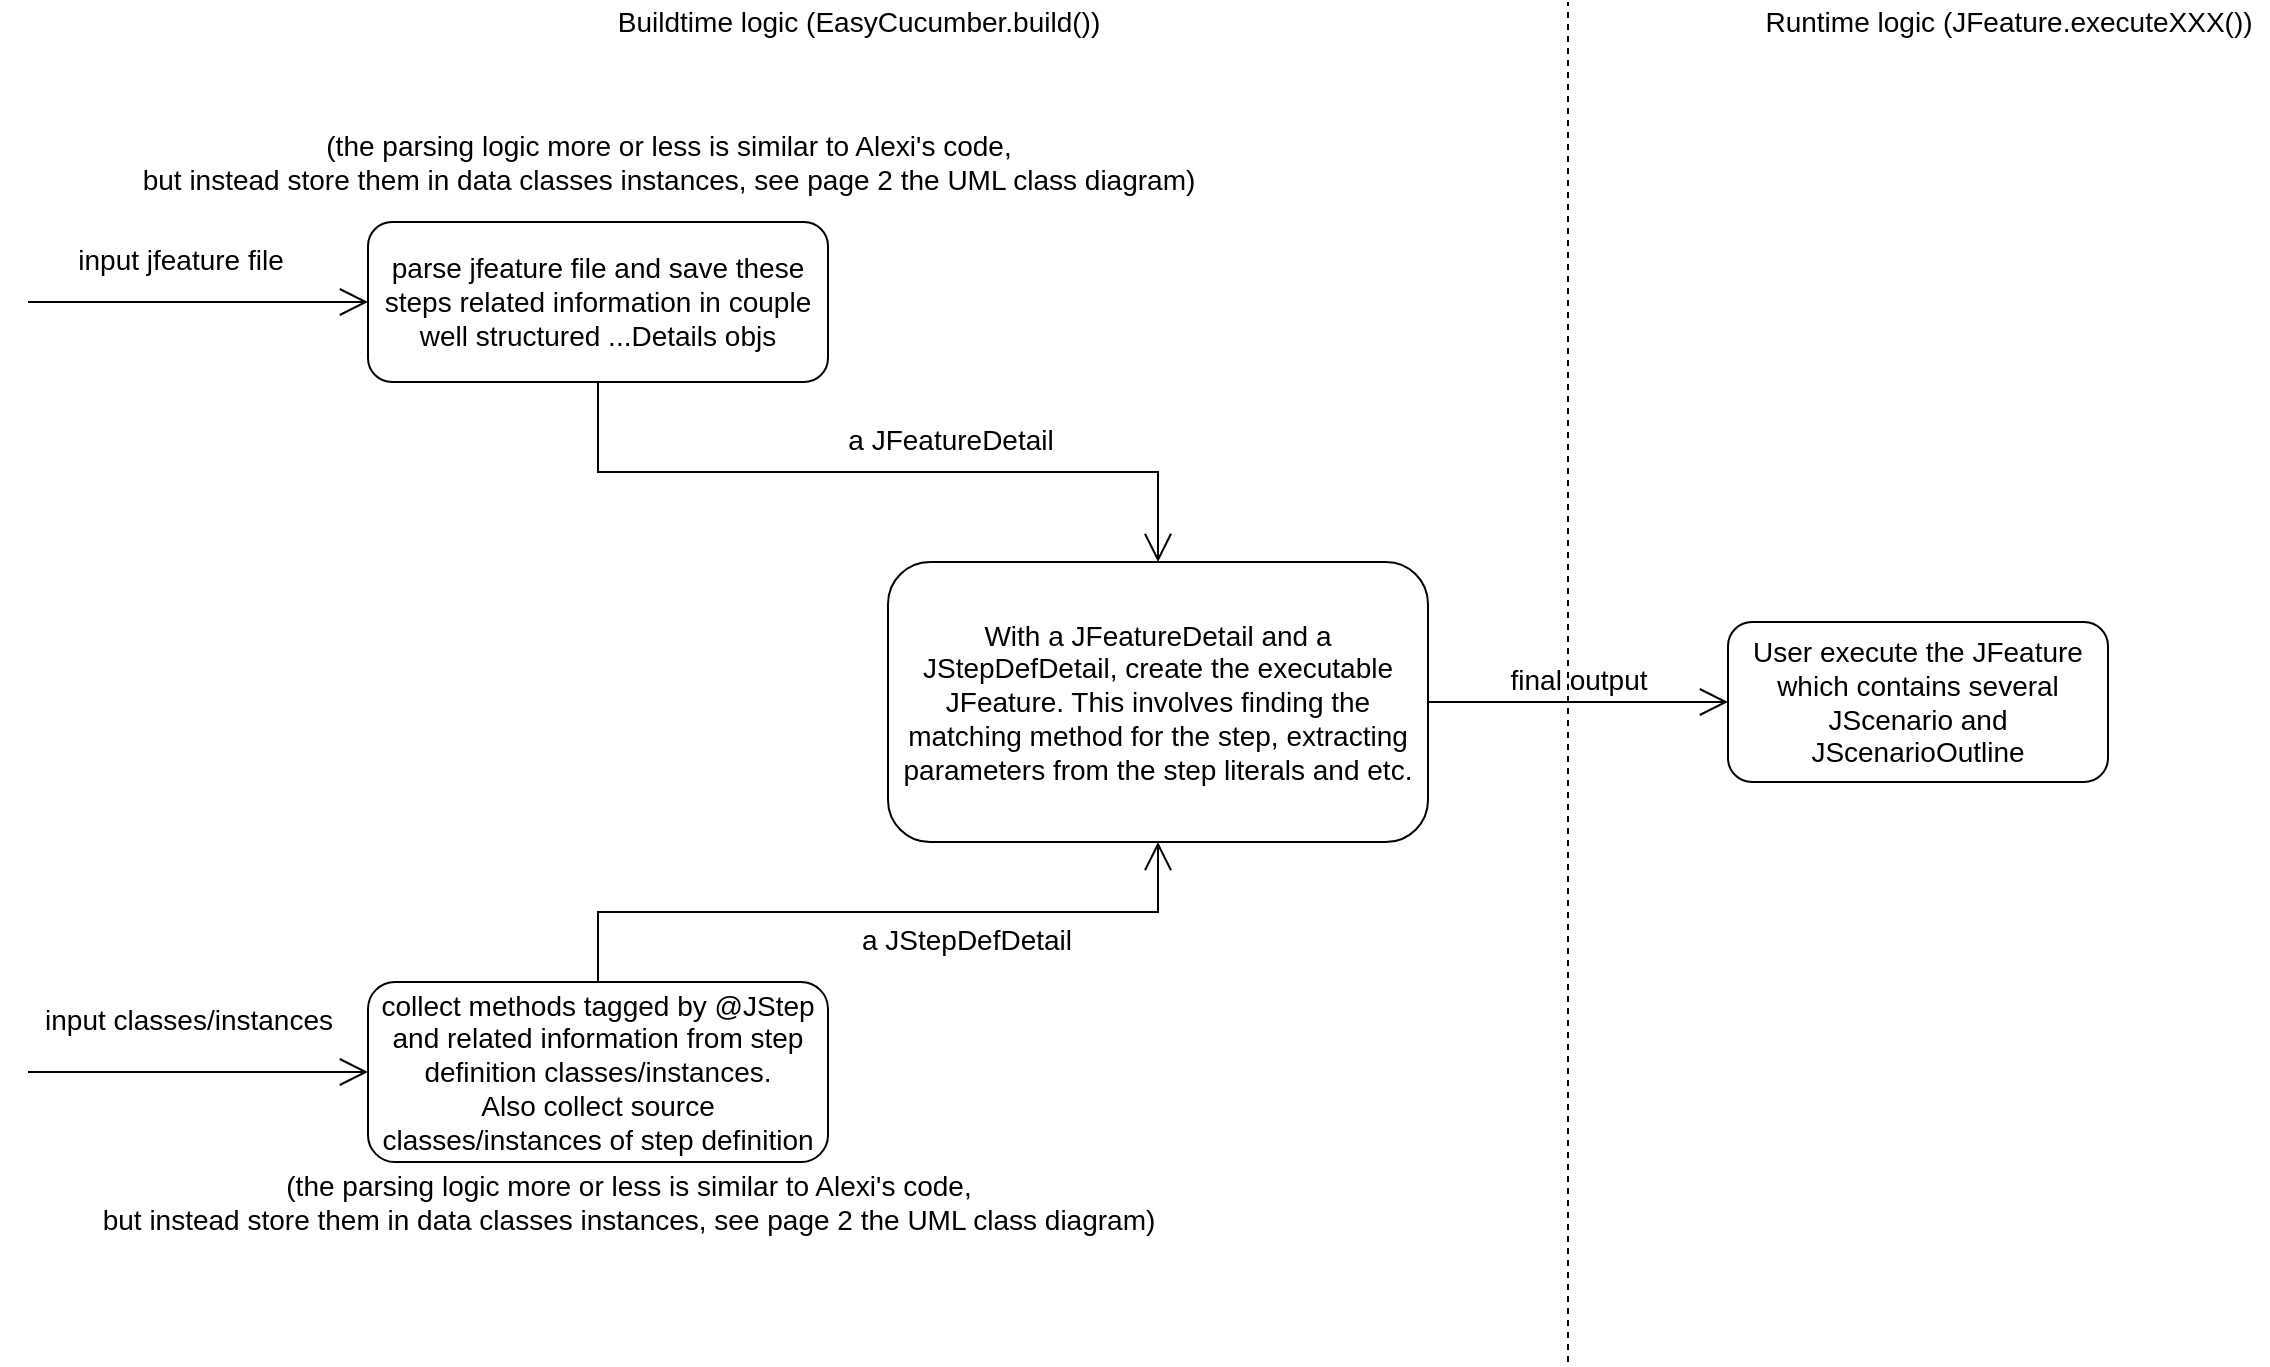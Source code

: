 <mxfile version="20.5.1" type="device" pages="3"><diagram id="XZTmqhsSidT4fcL47a7t" name="Overall Flow"><mxGraphModel dx="1365" dy="742" grid="1" gridSize="10" guides="1" tooltips="1" connect="1" arrows="1" fold="1" page="1" pageScale="1" pageWidth="1100" pageHeight="850" math="0" shadow="0"><root><mxCell id="0"/><mxCell id="1" parent="0"/><mxCell id="sjS-n9B35-yxYgUOXuyF-13" value="input jfeature file" style="edgeStyle=elbowEdgeStyle;html=1;elbow=horizontal;startArrow=open;rounded=0;endArrow=none;verticalAlign=bottom;startSize=12;fontSize=14;" parent="1" source="7HDm_3yFGlajeXFn7TkZ-11" edge="1"><mxGeometry x="0.111" y="-10" relative="1" as="geometry"><mxPoint x="20" y="170" as="targetPoint"/><mxPoint x="190" y="290" as="sourcePoint"/><mxPoint as="offset"/></mxGeometry></mxCell><mxCell id="sjS-n9B35-yxYgUOXuyF-14" value="a JFeatureDetail" style="edgeStyle=elbowEdgeStyle;html=1;elbow=vertical;endArrow=open;rounded=0;verticalAlign=bottom;endSize=12;fontSize=14;" parent="1" source="7HDm_3yFGlajeXFn7TkZ-11" target="7HDm_3yFGlajeXFn7TkZ-9" edge="1"><mxGeometry x="0.191" y="5" relative="1" as="geometry"><mxPoint x="575" y="350" as="targetPoint"/><mxPoint x="380" y="290" as="sourcePoint"/><mxPoint as="offset"/></mxGeometry></mxCell><mxCell id="7HDm_3yFGlajeXFn7TkZ-2" value="input classes/instances" style="edgeStyle=elbowEdgeStyle;html=1;elbow=horizontal;startArrow=open;rounded=0;endArrow=none;verticalAlign=bottom;startSize=12;fontSize=14;" parent="1" source="7HDm_3yFGlajeXFn7TkZ-10" edge="1"><mxGeometry x="0.059" y="-15" relative="1" as="geometry"><mxPoint x="20" y="555" as="targetPoint"/><mxPoint as="offset"/><mxPoint x="240" y="500" as="sourcePoint"/></mxGeometry></mxCell><mxCell id="7HDm_3yFGlajeXFn7TkZ-3" value="a JStepDefDetail" style="edgeStyle=elbowEdgeStyle;html=1;elbow=vertical;endArrow=open;rounded=0;verticalAlign=bottom;endSize=12;fontSize=14;" parent="1" source="7HDm_3yFGlajeXFn7TkZ-10" target="7HDm_3yFGlajeXFn7TkZ-9" edge="1"><mxGeometry x="0.25" y="-25" relative="1" as="geometry"><mxPoint x="575" y="450" as="targetPoint"/><mxPoint x="430" y="500" as="sourcePoint"/><mxPoint as="offset"/></mxGeometry></mxCell><mxCell id="7HDm_3yFGlajeXFn7TkZ-7" value="final output" style="edgeStyle=elbowEdgeStyle;html=1;elbow=vertical;endArrow=open;rounded=0;verticalAlign=bottom;endSize=12;fontSize=14;exitX=1;exitY=0.5;exitDx=0;exitDy=0;" parent="1" source="7HDm_3yFGlajeXFn7TkZ-9" target="7HDm_3yFGlajeXFn7TkZ-8" edge="1"><mxGeometry relative="1" as="geometry"><mxPoint x="870" y="405" as="targetPoint"/><mxPoint x="740" y="400" as="sourcePoint"/></mxGeometry></mxCell><mxCell id="7HDm_3yFGlajeXFn7TkZ-8" value="User execute the JFeature which contains several JScenario and JScenarioOutline" style="shape=rect;html=1;rounded=1;whiteSpace=wrap;align=center;fontSize=14;" parent="1" vertex="1"><mxGeometry x="870" y="330" width="190" height="80" as="geometry"/></mxCell><mxCell id="7HDm_3yFGlajeXFn7TkZ-9" value="With&amp;nbsp;&lt;span&gt;a JFeatureDetail&amp;nbsp;&lt;/span&gt;and a JStepDefDetail, create the executable JFeature. This involves finding the matching method for the step, extracting parameters from the step literals and etc." style="shape=rect;html=1;rounded=1;whiteSpace=wrap;align=center;fontSize=14;" parent="1" vertex="1"><mxGeometry x="450" y="300" width="270" height="140" as="geometry"/></mxCell><mxCell id="7HDm_3yFGlajeXFn7TkZ-10" value="collect methods tagged by @JStep and related information from step definition classes/instances.&lt;br&gt;Also collect source classes/instances of step definition" style="shape=rect;html=1;rounded=1;whiteSpace=wrap;align=center;fontSize=14;" parent="1" vertex="1"><mxGeometry x="190" y="510" width="230" height="90" as="geometry"/></mxCell><mxCell id="7HDm_3yFGlajeXFn7TkZ-11" value="parse jfeature file and save these steps related information in couple well structured ...Details objs" style="shape=rect;html=1;rounded=1;whiteSpace=wrap;align=center;fontSize=14;" parent="1" vertex="1"><mxGeometry x="190" y="130" width="230" height="80" as="geometry"/></mxCell><mxCell id="JIP0lpjrAdv9Ra7_uTt8-2" value="" style="endArrow=none;dashed=1;html=1;rounded=0;fontSize=14;" parent="1" edge="1"><mxGeometry width="50" height="50" relative="1" as="geometry"><mxPoint x="790" y="700" as="sourcePoint"/><mxPoint x="790" y="20" as="targetPoint"/></mxGeometry></mxCell><mxCell id="JIP0lpjrAdv9Ra7_uTt8-3" value="Buildtime logic (EasyCucumber.build())" style="text;html=1;align=center;verticalAlign=middle;resizable=0;points=[];autosize=1;strokeColor=none;fillColor=none;fontSize=14;" parent="1" vertex="1"><mxGeometry x="305" y="20" width="260" height="20" as="geometry"/></mxCell><mxCell id="JIP0lpjrAdv9Ra7_uTt8-4" value="Runtime logic (JFeature.executeXXX())" style="text;html=1;align=center;verticalAlign=middle;resizable=0;points=[];autosize=1;strokeColor=none;fillColor=none;fontSize=14;" parent="1" vertex="1"><mxGeometry x="880" y="20" width="260" height="20" as="geometry"/></mxCell><mxCell id="M1UPOMJ5BZzUDJZbZPFO-1" value="(the parsing logic more or less is similar to Alexi's code, &lt;br&gt;but instead store them in data classes instances, see page 2 the UML class diagram)" style="text;html=1;align=center;verticalAlign=middle;resizable=0;points=[];autosize=1;strokeColor=none;fillColor=none;fontSize=14;" parent="1" vertex="1"><mxGeometry x="70" y="80" width="540" height="40" as="geometry"/></mxCell><mxCell id="M1UPOMJ5BZzUDJZbZPFO-2" value="(the parsing logic more or less is similar to Alexi's code, &lt;br&gt;but instead store them in data classes instances, see page 2 the UML class diagram)" style="text;html=1;align=center;verticalAlign=middle;resizable=0;points=[];autosize=1;strokeColor=none;fillColor=none;fontSize=14;" parent="1" vertex="1"><mxGeometry x="50" y="600" width="540" height="40" as="geometry"/></mxCell></root></mxGraphModel></diagram><diagram name="UML Class Diagram" id="929967ad-93f9-6ef4-fab6-5d389245f69c"><mxGraphModel dx="1365" dy="742" grid="1" gridSize="10" guides="1" tooltips="1" connect="1" arrows="1" fold="1" page="1" pageScale="1.5" pageWidth="1169" pageHeight="826" background="none" math="0" shadow="0"><root><mxCell id="0" style=";html=1;"/><mxCell id="1" style=";html=1;" parent="0"/><mxCell id="siLybOBEUU1NM1Dc4eDs-2" value="" style="html=1;dropTarget=0;fontSize=14;fillColor=none;" parent="1" vertex="1"><mxGeometry x="20" y="41" width="1350" height="939" as="geometry"/></mxCell><mxCell id="siLybOBEUU1NM1Dc4eDs-3" value="" style="shape=module;jettyWidth=8;jettyHeight=4;fontSize=14;" parent="siLybOBEUU1NM1Dc4eDs-2" vertex="1"><mxGeometry x="1" width="20" height="20" relative="1" as="geometry"><mxPoint x="-27" y="7" as="offset"/></mxGeometry></mxCell><mxCell id="siLybOBEUU1NM1Dc4eDs-5" value="" style="html=1;dropTarget=0;fontSize=14;fillColor=none;" parent="1" vertex="1"><mxGeometry x="20" y="1090" width="1350" height="1120" as="geometry"/></mxCell><mxCell id="siLybOBEUU1NM1Dc4eDs-6" value="" style="shape=module;jettyWidth=8;jettyHeight=4;fontSize=14;" parent="siLybOBEUU1NM1Dc4eDs-5" vertex="1"><mxGeometry x="1" width="20" height="20" relative="1" as="geometry"><mxPoint x="-27" y="7" as="offset"/></mxGeometry></mxCell><mxCell id="_W_DsquaBqsfkgBV494g-3" value="" style="html=1;dropTarget=0;fontSize=14;fillColor=none;" parent="1" vertex="1"><mxGeometry x="1430" y="690" width="990" height="570" as="geometry"/></mxCell><mxCell id="_W_DsquaBqsfkgBV494g-4" value="" style="shape=module;jettyWidth=8;jettyHeight=4;fontSize=14;" parent="_W_DsquaBqsfkgBV494g-3" vertex="1"><mxGeometry x="1" width="20" height="20" relative="1" as="geometry"><mxPoint x="-27" y="7" as="offset"/></mxGeometry></mxCell><mxCell id="sR5fuztAtTY3QZYFWuLl-10" style="edgeStyle=orthogonalEdgeStyle;rounded=0;orthogonalLoop=1;jettySize=auto;html=1;fontSize=14;" parent="1" source="sR5fuztAtTY3QZYFWuLl-6" target="sR5fuztAtTY3QZYFWuLl-12" edge="1"><mxGeometry relative="1" as="geometry"><mxPoint x="450" y="146" as="targetPoint"/></mxGeometry></mxCell><mxCell id="sR5fuztAtTY3QZYFWuLl-11" value="1..*" style="edgeLabel;html=1;align=center;verticalAlign=middle;resizable=0;points=[];fontSize=14;" parent="sR5fuztAtTY3QZYFWuLl-10" connectable="0" vertex="1"><mxGeometry x="0.654" y="1" relative="1" as="geometry"><mxPoint x="-41" y="-10" as="offset"/></mxGeometry></mxCell><mxCell id="sR5fuztAtTY3QZYFWuLl-28" style="edgeStyle=orthogonalEdgeStyle;rounded=0;orthogonalLoop=1;jettySize=auto;html=1;fontSize=14;" parent="1" source="sR5fuztAtTY3QZYFWuLl-6" target="sR5fuztAtTY3QZYFWuLl-22" edge="1"><mxGeometry relative="1" as="geometry"/></mxCell><mxCell id="sR5fuztAtTY3QZYFWuLl-29" value="1..*" style="edgeLabel;html=1;align=center;verticalAlign=middle;resizable=0;points=[];fontSize=14;" parent="sR5fuztAtTY3QZYFWuLl-28" connectable="0" vertex="1"><mxGeometry x="0.339" y="-2" relative="1" as="geometry"><mxPoint x="7" y="29" as="offset"/></mxGeometry></mxCell><mxCell id="sR5fuztAtTY3QZYFWuLl-6" value="JFeatureDetail" style="swimlane;fontStyle=0;childLayout=stackLayout;horizontal=1;startSize=26;fillColor=none;horizontalStack=0;resizeParent=1;resizeParentMax=0;resizeLast=0;collapsible=1;marginBottom=0;fontSize=14;" parent="1" vertex="1"><mxGeometry x="90" y="70" width="280" height="170" as="geometry"/></mxCell><mxCell id="sR5fuztAtTY3QZYFWuLl-16" value="+ title: String" style="text;strokeColor=none;fillColor=none;align=left;verticalAlign=top;spacingLeft=4;spacingRight=4;overflow=hidden;rotatable=0;points=[[0,0.5],[1,0.5]];portConstraint=eastwest;fontSize=14;" parent="sR5fuztAtTY3QZYFWuLl-6" vertex="1"><mxGeometry y="26" width="280" height="26" as="geometry"/></mxCell><mxCell id="sR5fuztAtTY3QZYFWuLl-17" value="+ tags: List&lt;String&gt;" style="text;strokeColor=none;fillColor=none;align=left;verticalAlign=top;spacingLeft=4;spacingRight=4;overflow=hidden;rotatable=0;points=[[0,0.5],[1,0.5]];portConstraint=eastwest;fontSize=14;" parent="sR5fuztAtTY3QZYFWuLl-6" vertex="1"><mxGeometry y="52" width="280" height="26" as="geometry"/></mxCell><mxCell id="-OqTSoezhylnxOobH5Nx-2" value="+ scenarioOrders: List&lt;Int&gt;" style="text;strokeColor=none;fillColor=none;align=left;verticalAlign=top;spacingLeft=4;spacingRight=4;overflow=hidden;rotatable=0;points=[[0,0.5],[1,0.5]];portConstraint=eastwest;fontSize=14;" parent="sR5fuztAtTY3QZYFWuLl-6" vertex="1"><mxGeometry y="78" width="280" height="26" as="geometry"/></mxCell><mxCell id="-OqTSoezhylnxOobH5Nx-1" value="+ scenarioOutlineOrders: List&lt;Int&gt;&#10;(these two order lists help remember &#10;which scenario or outline goes first)" style="text;strokeColor=none;fillColor=none;align=left;verticalAlign=top;spacingLeft=4;spacingRight=4;overflow=hidden;rotatable=0;points=[[0,0.5],[1,0.5]];portConstraint=eastwest;fontSize=14;" parent="sR5fuztAtTY3QZYFWuLl-6" vertex="1"><mxGeometry y="104" width="280" height="66" as="geometry"/></mxCell><mxCell id="vcQmQjNFYbKj1KRwqDo2-39" style="edgeStyle=orthogonalEdgeStyle;rounded=0;orthogonalLoop=1;jettySize=auto;html=1;fontSize=14;startArrow=none;startFill=0;endArrow=classic;endFill=1;" parent="1" source="sR5fuztAtTY3QZYFWuLl-12" target="vcQmQjNFYbKj1KRwqDo2-21" edge="1"><mxGeometry relative="1" as="geometry"/></mxCell><mxCell id="vcQmQjNFYbKj1KRwqDo2-40" value="1..*" style="edgeLabel;html=1;align=center;verticalAlign=middle;resizable=0;points=[];fontSize=14;" parent="vcQmQjNFYbKj1KRwqDo2-39" connectable="0" vertex="1"><mxGeometry x="0.284" y="1" relative="1" as="geometry"><mxPoint x="-4" y="-16" as="offset"/></mxGeometry></mxCell><mxCell id="sR5fuztAtTY3QZYFWuLl-12" value="JScenarioDetail" style="swimlane;fontStyle=0;childLayout=stackLayout;horizontal=1;startSize=26;fillColor=none;horizontalStack=0;resizeParent=1;resizeParentMax=0;resizeLast=0;collapsible=1;marginBottom=0;fontSize=14;" parent="1" vertex="1"><mxGeometry x="490" y="91" width="230" height="78" as="geometry"/></mxCell><mxCell id="sR5fuztAtTY3QZYFWuLl-13" value="+ title: String" style="text;strokeColor=none;fillColor=none;align=left;verticalAlign=top;spacingLeft=4;spacingRight=4;overflow=hidden;rotatable=0;points=[[0,0.5],[1,0.5]];portConstraint=eastwest;fontSize=14;" parent="sR5fuztAtTY3QZYFWuLl-12" vertex="1"><mxGeometry y="26" width="230" height="26" as="geometry"/></mxCell><mxCell id="ivuC6BEx9TsKBJKYuj1_-1" value="+ tags: List&lt;String&gt;" style="text;strokeColor=none;fillColor=none;align=left;verticalAlign=top;spacingLeft=4;spacingRight=4;overflow=hidden;rotatable=0;points=[[0,0.5],[1,0.5]];portConstraint=eastwest;fontSize=14;" parent="sR5fuztAtTY3QZYFWuLl-12" vertex="1"><mxGeometry y="52" width="230" height="26" as="geometry"/></mxCell><mxCell id="sR5fuztAtTY3QZYFWuLl-18" value="JExamples&lt;br&gt;(May not needed)&lt;br style=&quot;font-size: 14px;&quot;&gt;(simply a 2D table with titles&lt;br style=&quot;font-size: 14px;&quot;&gt;and some convience functions)" style="html=1;fontSize=14;" parent="1" vertex="1"><mxGeometry x="1060" y="100" width="200" height="80" as="geometry"/></mxCell><mxCell id="sR5fuztAtTY3QZYFWuLl-22" value="JScenarioOutlineDetail" style="swimlane;fontStyle=0;childLayout=stackLayout;horizontal=1;startSize=26;fillColor=none;horizontalStack=0;resizeParent=1;resizeParentMax=0;resizeLast=0;collapsible=1;marginBottom=0;fontSize=14;" parent="1" vertex="1"><mxGeometry x="240" y="340" width="300" height="78" as="geometry"><mxRectangle x="240" y="300" width="170" height="26" as="alternateBounds"/></mxGeometry></mxCell><mxCell id="sR5fuztAtTY3QZYFWuLl-27" value="+ title: String" style="text;strokeColor=none;fillColor=none;align=left;verticalAlign=top;spacingLeft=4;spacingRight=4;overflow=hidden;rotatable=0;points=[[0,0.5],[1,0.5]];portConstraint=eastwest;fontSize=14;" parent="sR5fuztAtTY3QZYFWuLl-22" vertex="1"><mxGeometry y="26" width="300" height="26" as="geometry"/></mxCell><mxCell id="ivuC6BEx9TsKBJKYuj1_-5" value="+ tags: List&lt;String&gt;" style="text;strokeColor=none;fillColor=none;align=left;verticalAlign=top;spacingLeft=4;spacingRight=4;overflow=hidden;rotatable=0;points=[[0,0.5],[1,0.5]];portConstraint=eastwest;fontSize=14;" parent="sR5fuztAtTY3QZYFWuLl-22" vertex="1"><mxGeometry y="52" width="300" height="26" as="geometry"/></mxCell><mxCell id="sR5fuztAtTY3QZYFWuLl-30" style="edgeStyle=orthogonalEdgeStyle;rounded=0;orthogonalLoop=1;jettySize=auto;html=1;fontSize=14;" parent="1" source="sR5fuztAtTY3QZYFWuLl-27" target="sR5fuztAtTY3QZYFWuLl-12" edge="1"><mxGeometry relative="1" as="geometry"/></mxCell><mxCell id="sR5fuztAtTY3QZYFWuLl-31" value="1..*" style="edgeLabel;html=1;align=center;verticalAlign=middle;resizable=0;points=[];fontSize=14;" parent="sR5fuztAtTY3QZYFWuLl-30" connectable="0" vertex="1"><mxGeometry x="0.622" y="-1" relative="1" as="geometry"><mxPoint x="14" y="-5" as="offset"/></mxGeometry></mxCell><mxCell id="vcQmQjNFYbKj1KRwqDo2-41" style="edgeStyle=orthogonalEdgeStyle;rounded=0;orthogonalLoop=1;jettySize=auto;html=1;fontSize=14;startArrow=none;startFill=0;endArrow=classic;endFill=1;" parent="1" source="TBeYfV_hiMUtZMuU-4zD-1" target="fe9_nct0JMd9n4NnYjBM-1" edge="1"><mxGeometry relative="1" as="geometry"><mxPoint x="627" y="710" as="targetPoint"/></mxGeometry></mxCell><mxCell id="vcQmQjNFYbKj1KRwqDo2-42" value="1..1" style="edgeLabel;html=1;align=center;verticalAlign=middle;resizable=0;points=[];fontSize=14;" parent="vcQmQjNFYbKj1KRwqDo2-41" connectable="0" vertex="1"><mxGeometry x="0.274" y="1" relative="1" as="geometry"><mxPoint x="36" y="-12" as="offset"/></mxGeometry></mxCell><mxCell id="TBeYfV_hiMUtZMuU-4zD-1" value="JStepDefMethodDetail" style="swimlane;fontStyle=0;childLayout=stackLayout;horizontal=1;startSize=26;fillColor=none;horizontalStack=0;resizeParent=1;resizeParentMax=0;resizeLast=0;collapsible=1;marginBottom=0;fontSize=14;" parent="1" vertex="1"><mxGeometry x="60" y="605" width="300" height="70" as="geometry"><mxRectangle x="90" y="530" width="170" height="26" as="alternateBounds"/></mxGeometry></mxCell><mxCell id="TBeYfV_hiMUtZMuU-4zD-2" value="+ method: Method  &#10;(the actual Method class from Java reflection)" style="text;strokeColor=none;fillColor=none;align=left;verticalAlign=top;spacingLeft=4;spacingRight=4;overflow=hidden;rotatable=0;points=[[0,0.5],[1,0.5]];portConstraint=eastwest;fontSize=14;" parent="TBeYfV_hiMUtZMuU-4zD-1" vertex="1"><mxGeometry y="26" width="300" height="44" as="geometry"/></mxCell><mxCell id="TBeYfV_hiMUtZMuU-4zD-9" value="@JStep" style="swimlane;fontStyle=0;childLayout=stackLayout;horizontal=1;startSize=26;fillColor=none;horizontalStack=0;resizeParent=1;resizeParentMax=0;resizeLast=0;collapsible=1;marginBottom=0;fontSize=14;" parent="1" vertex="1"><mxGeometry x="820" y="410" width="200" height="78" as="geometry"><mxRectangle x="850" y="560" width="80" height="26" as="alternateBounds"/></mxGeometry></mxCell><mxCell id="TBeYfV_hiMUtZMuU-4zD-10" value="+ keyword: JStepKeyword" style="text;strokeColor=none;fillColor=none;align=left;verticalAlign=top;spacingLeft=4;spacingRight=4;overflow=hidden;rotatable=0;points=[[0,0.5],[1,0.5]];portConstraint=eastwest;fontSize=14;" parent="TBeYfV_hiMUtZMuU-4zD-9" vertex="1"><mxGeometry y="26" width="200" height="26" as="geometry"/></mxCell><mxCell id="TBeYfV_hiMUtZMuU-4zD-11" value="+ value: String" style="text;strokeColor=none;fillColor=none;align=left;verticalAlign=top;spacingLeft=4;spacingRight=4;overflow=hidden;rotatable=0;points=[[0,0.5],[1,0.5]];portConstraint=eastwest;fontSize=14;" parent="TBeYfV_hiMUtZMuU-4zD-9" vertex="1"><mxGeometry y="52" width="200" height="26" as="geometry"/></mxCell><mxCell id="TBeYfV_hiMUtZMuU-4zD-13" value="enum JStepKeyword" style="swimlane;fontStyle=0;childLayout=stackLayout;horizontal=1;startSize=26;fillColor=none;horizontalStack=0;resizeParent=1;resizeParentMax=0;resizeLast=0;collapsible=1;marginBottom=0;fontSize=14;" parent="1" vertex="1"><mxGeometry x="1130" y="410" width="190" height="156" as="geometry"/></mxCell><mxCell id="TBeYfV_hiMUtZMuU-4zD-14" value="Given" style="text;strokeColor=none;fillColor=none;align=left;verticalAlign=top;spacingLeft=4;spacingRight=4;overflow=hidden;rotatable=0;points=[[0,0.5],[1,0.5]];portConstraint=eastwest;fontSize=14;" parent="TBeYfV_hiMUtZMuU-4zD-13" vertex="1"><mxGeometry y="26" width="190" height="26" as="geometry"/></mxCell><mxCell id="TBeYfV_hiMUtZMuU-4zD-15" value="When" style="text;strokeColor=none;fillColor=none;align=left;verticalAlign=top;spacingLeft=4;spacingRight=4;overflow=hidden;rotatable=0;points=[[0,0.5],[1,0.5]];portConstraint=eastwest;fontSize=14;" parent="TBeYfV_hiMUtZMuU-4zD-13" vertex="1"><mxGeometry y="52" width="190" height="26" as="geometry"/></mxCell><mxCell id="TBeYfV_hiMUtZMuU-4zD-16" value="Then" style="text;strokeColor=none;fillColor=none;align=left;verticalAlign=top;spacingLeft=4;spacingRight=4;overflow=hidden;rotatable=0;points=[[0,0.5],[1,0.5]];portConstraint=eastwest;fontSize=14;" parent="TBeYfV_hiMUtZMuU-4zD-13" vertex="1"><mxGeometry y="78" width="190" height="26" as="geometry"/></mxCell><mxCell id="TBeYfV_hiMUtZMuU-4zD-18" value="And" style="text;strokeColor=none;fillColor=none;align=left;verticalAlign=top;spacingLeft=4;spacingRight=4;overflow=hidden;rotatable=0;points=[[0,0.5],[1,0.5]];portConstraint=eastwest;fontSize=14;" parent="TBeYfV_hiMUtZMuU-4zD-13" vertex="1"><mxGeometry y="104" width="190" height="26" as="geometry"/></mxCell><mxCell id="TBeYfV_hiMUtZMuU-4zD-17" value="But" style="text;strokeColor=none;fillColor=none;align=left;verticalAlign=top;spacingLeft=4;spacingRight=4;overflow=hidden;rotatable=0;points=[[0,0.5],[1,0.5]];portConstraint=eastwest;fontSize=14;" parent="TBeYfV_hiMUtZMuU-4zD-13" vertex="1"><mxGeometry y="130" width="190" height="26" as="geometry"/></mxCell><mxCell id="vcQmQjNFYbKj1KRwqDo2-9" value="MethodExecution" style="swimlane;fontStyle=1;align=center;verticalAlign=top;childLayout=stackLayout;horizontal=1;startSize=26;horizontalStack=0;resizeParent=1;resizeParentMax=0;resizeLast=0;collapsible=1;marginBottom=0;fontSize=14;" parent="1" vertex="1"><mxGeometry x="1015" y="1455" width="310" height="154" as="geometry"/></mxCell><mxCell id="vcQmQjNFYbKj1KRwqDo2-13" value="+ method: Method  &#10;(the actual Method class from Java reflection)" style="text;strokeColor=none;fillColor=none;align=left;verticalAlign=top;spacingLeft=4;spacingRight=4;overflow=hidden;rotatable=0;points=[[0,0.5],[1,0.5]];portConstraint=eastwest;fontSize=14;" parent="vcQmQjNFYbKj1KRwqDo2-9" vertex="1"><mxGeometry y="26" width="310" height="44" as="geometry"/></mxCell><mxCell id="vcQmQjNFYbKj1KRwqDo2-14" value="+ instance: Object" style="text;strokeColor=none;fillColor=none;align=left;verticalAlign=top;spacingLeft=4;spacingRight=4;overflow=hidden;rotatable=0;points=[[0,0.5],[1,0.5]];portConstraint=eastwest;fontSize=14;" parent="vcQmQjNFYbKj1KRwqDo2-9" vertex="1"><mxGeometry y="70" width="310" height="25" as="geometry"/></mxCell><mxCell id="vcQmQjNFYbKj1KRwqDo2-15" value="+ param: List&lt;Object&gt;" style="text;strokeColor=none;fillColor=none;align=left;verticalAlign=top;spacingLeft=4;spacingRight=4;overflow=hidden;rotatable=0;points=[[0,0.5],[1,0.5]];portConstraint=eastwest;fontSize=14;" parent="vcQmQjNFYbKj1KRwqDo2-9" vertex="1"><mxGeometry y="95" width="310" height="25" as="geometry"/></mxCell><mxCell id="vcQmQjNFYbKj1KRwqDo2-11" value="" style="line;strokeWidth=1;fillColor=none;align=left;verticalAlign=middle;spacingTop=-1;spacingLeft=3;spacingRight=3;rotatable=0;labelPosition=right;points=[];portConstraint=eastwest;fontSize=14;" parent="vcQmQjNFYbKj1KRwqDo2-9" vertex="1"><mxGeometry y="120" width="310" height="8" as="geometry"/></mxCell><mxCell id="vcQmQjNFYbKj1KRwqDo2-12" value="+ execute(): void" style="text;strokeColor=none;fillColor=none;align=left;verticalAlign=top;spacingLeft=4;spacingRight=4;overflow=hidden;rotatable=0;points=[[0,0.5],[1,0.5]];portConstraint=eastwest;fontSize=14;" parent="vcQmQjNFYbKj1KRwqDo2-9" vertex="1"><mxGeometry y="128" width="310" height="26" as="geometry"/></mxCell><mxCell id="vcQmQjNFYbKj1KRwqDo2-37" style="edgeStyle=orthogonalEdgeStyle;rounded=0;orthogonalLoop=1;jettySize=auto;html=1;fontSize=14;startArrow=none;startFill=0;endArrow=classic;endFill=1;" parent="1" source="YOx6pEqo87FScYYLUbgW-18" target="vcQmQjNFYbKj1KRwqDo2-9" edge="1"><mxGeometry relative="1" as="geometry"><mxPoint x="925" y="1392" as="sourcePoint"/></mxGeometry></mxCell><mxCell id="vcQmQjNFYbKj1KRwqDo2-38" value="1..*" style="edgeLabel;html=1;align=center;verticalAlign=middle;resizable=0;points=[];fontSize=14;" parent="vcQmQjNFYbKj1KRwqDo2-37" connectable="0" vertex="1"><mxGeometry x="0.306" y="3" relative="1" as="geometry"><mxPoint x="-1" y="-14" as="offset"/></mxGeometry></mxCell><mxCell id="vcQmQjNFYbKj1KRwqDo2-25" style="edgeStyle=orthogonalEdgeStyle;rounded=0;orthogonalLoop=1;jettySize=auto;html=1;fontSize=14;startArrow=block;startFill=0;endArrow=none;endFill=0;" parent="1" source="vcQmQjNFYbKj1KRwqDo2-21" target="vcQmQjNFYbKj1KRwqDo2-26" edge="1"><mxGeometry relative="1" as="geometry"><mxPoint x="880" y="210" as="targetPoint"/></mxGeometry></mxCell><mxCell id="vcQmQjNFYbKj1KRwqDo2-21" value="AbstractJStep" style="swimlane;fontStyle=0;childLayout=stackLayout;horizontal=1;startSize=26;fillColor=none;horizontalStack=0;resizeParent=1;resizeParentMax=0;resizeLast=0;collapsible=1;marginBottom=0;fontSize=14;" parent="1" vertex="1"><mxGeometry x="820" y="91" width="140" height="52" as="geometry"/></mxCell><mxCell id="vcQmQjNFYbKj1KRwqDo2-22" value="+ step: String" style="text;strokeColor=none;fillColor=none;align=left;verticalAlign=top;spacingLeft=4;spacingRight=4;overflow=hidden;rotatable=0;points=[[0,0.5],[1,0.5]];portConstraint=eastwest;fontSize=14;" parent="vcQmQjNFYbKj1KRwqDo2-21" vertex="1"><mxGeometry y="26" width="140" height="26" as="geometry"/></mxCell><mxCell id="vcQmQjNFYbKj1KRwqDo2-26" value="(5 subclasses)&lt;br&gt;Given ... But" style="html=1;fontSize=14;" parent="1" vertex="1"><mxGeometry x="835" y="210" width="110" height="50" as="geometry"/></mxCell><mxCell id="vcQmQjNFYbKj1KRwqDo2-28" style="edgeStyle=orthogonalEdgeStyle;rounded=0;orthogonalLoop=1;jettySize=auto;html=1;fontSize=14;startArrow=none;startFill=0;endArrow=classic;endFill=1;" parent="1" source="TBeYfV_hiMUtZMuU-4zD-10" target="TBeYfV_hiMUtZMuU-4zD-13" edge="1"><mxGeometry relative="1" as="geometry"/></mxCell><mxCell id="fe9_nct0JMd9n4NnYjBM-11" value="1..1" style="edgeLabel;html=1;align=center;verticalAlign=middle;resizable=0;points=[];fontSize=14;" parent="vcQmQjNFYbKj1KRwqDo2-28" vertex="1" connectable="0"><mxGeometry x="-0.406" y="1" relative="1" as="geometry"><mxPoint as="offset"/></mxGeometry></mxCell><mxCell id="vcQmQjNFYbKj1KRwqDo2-29" style="edgeStyle=orthogonalEdgeStyle;rounded=0;orthogonalLoop=1;jettySize=auto;html=1;fontSize=14;startArrow=block;startFill=0;endArrow=none;endFill=0;" parent="1" source="fe9_nct0JMd9n4NnYjBM-1" target="vcQmQjNFYbKj1KRwqDo2-32" edge="1"><mxGeometry relative="1" as="geometry"><mxPoint x="762" y="799" as="targetPoint"/><mxPoint x="762" y="740" as="sourcePoint"/></mxGeometry></mxCell><mxCell id="vcQmQjNFYbKj1KRwqDo2-32" value="(5 subclasses)&lt;br&gt;Given ... But" style="html=1;fontSize=14;" parent="1" vertex="1"><mxGeometry x="155" y="849" width="110" height="50" as="geometry"/></mxCell><mxCell id="YOx6pEqo87FScYYLUbgW-22" style="edgeStyle=orthogonalEdgeStyle;rounded=0;orthogonalLoop=1;jettySize=auto;html=1;fontSize=14;" parent="1" source="YOx6pEqo87FScYYLUbgW-10" target="YOx6pEqo87FScYYLUbgW-18" edge="1"><mxGeometry relative="1" as="geometry"/></mxCell><mxCell id="YOx6pEqo87FScYYLUbgW-23" value="1..*" style="edgeLabel;html=1;align=center;verticalAlign=middle;resizable=0;points=[];fontSize=14;" parent="YOx6pEqo87FScYYLUbgW-22" connectable="0" vertex="1"><mxGeometry x="0.725" y="-1" relative="1" as="geometry"><mxPoint y="-14" as="offset"/></mxGeometry></mxCell><mxCell id="YOx6pEqo87FScYYLUbgW-24" style="edgeStyle=orthogonalEdgeStyle;rounded=0;orthogonalLoop=1;jettySize=auto;html=1;fontSize=14;" parent="1" source="YOx6pEqo87FScYYLUbgW-10" target="YOx6pEqo87FScYYLUbgW-14" edge="1"><mxGeometry relative="1" as="geometry"/></mxCell><mxCell id="YOx6pEqo87FScYYLUbgW-25" value="1..*" style="edgeLabel;html=1;align=center;verticalAlign=middle;resizable=0;points=[];fontSize=14;" parent="YOx6pEqo87FScYYLUbgW-24" connectable="0" vertex="1"><mxGeometry x="0.723" y="2" relative="1" as="geometry"><mxPoint x="-2" y="-18" as="offset"/></mxGeometry></mxCell><mxCell id="YOx6pEqo87FScYYLUbgW-10" value="JFeature" style="swimlane;fontStyle=1;align=center;verticalAlign=top;childLayout=stackLayout;horizontal=1;startSize=26;horizontalStack=0;resizeParent=1;resizeParentMax=0;resizeLast=0;collapsible=1;marginBottom=0;fontSize=14;" parent="1" vertex="1"><mxGeometry x="55" y="1291" width="310" height="138" as="geometry"/></mxCell><mxCell id="YOx6pEqo87FScYYLUbgW-2" value="+ title: String" style="text;strokeColor=none;fillColor=none;align=left;verticalAlign=top;spacingLeft=4;spacingRight=4;overflow=hidden;rotatable=0;points=[[0,0.5],[1,0.5]];portConstraint=eastwest;fontSize=14;" parent="YOx6pEqo87FScYYLUbgW-10" vertex="1"><mxGeometry y="26" width="310" height="26" as="geometry"/></mxCell><mxCell id="YOx6pEqo87FScYYLUbgW-3" value="+ tags: List&lt;String&gt;" style="text;strokeColor=none;fillColor=none;align=left;verticalAlign=top;spacingLeft=4;spacingRight=4;overflow=hidden;rotatable=0;points=[[0,0.5],[1,0.5]];portConstraint=eastwest;fontSize=14;" parent="YOx6pEqo87FScYYLUbgW-10" vertex="1"><mxGeometry y="52" width="310" height="26" as="geometry"/></mxCell><mxCell id="YOx6pEqo87FScYYLUbgW-12" value="" style="line;strokeWidth=1;fillColor=none;align=left;verticalAlign=middle;spacingTop=-1;spacingLeft=3;spacingRight=3;rotatable=0;labelPosition=right;points=[];portConstraint=eastwest;fontSize=14;" parent="YOx6pEqo87FScYYLUbgW-10" vertex="1"><mxGeometry y="78" width="310" height="8" as="geometry"/></mxCell><mxCell id="YOx6pEqo87FScYYLUbgW-13" value="+ executeAll()" style="text;strokeColor=none;fillColor=none;align=left;verticalAlign=top;spacingLeft=4;spacingRight=4;overflow=hidden;rotatable=0;points=[[0,0.5],[1,0.5]];portConstraint=eastwest;fontSize=14;" parent="YOx6pEqo87FScYYLUbgW-10" vertex="1"><mxGeometry y="86" width="310" height="26" as="geometry"/></mxCell><mxCell id="ivuC6BEx9TsKBJKYuj1_-3" value="+ executeByTag(tag: BaseFilteringTag): void" style="text;strokeColor=none;fillColor=none;align=left;verticalAlign=top;spacingLeft=4;spacingRight=4;overflow=hidden;rotatable=0;points=[[0,0.5],[1,0.5]];portConstraint=eastwest;fontSize=14;" parent="YOx6pEqo87FScYYLUbgW-10" vertex="1"><mxGeometry y="112" width="310" height="26" as="geometry"/></mxCell><mxCell id="YOx6pEqo87FScYYLUbgW-26" style="edgeStyle=orthogonalEdgeStyle;rounded=0;orthogonalLoop=1;jettySize=auto;html=1;fontSize=14;" parent="1" source="YOx6pEqo87FScYYLUbgW-14" target="YOx6pEqo87FScYYLUbgW-18" edge="1"><mxGeometry relative="1" as="geometry"/></mxCell><mxCell id="YOx6pEqo87FScYYLUbgW-28" value="1..*" style="edgeLabel;html=1;align=center;verticalAlign=middle;resizable=0;points=[];fontSize=14;" parent="YOx6pEqo87FScYYLUbgW-26" connectable="0" vertex="1"><mxGeometry x="-0.162" y="2" relative="1" as="geometry"><mxPoint y="-15" as="offset"/></mxGeometry></mxCell><mxCell id="YOx6pEqo87FScYYLUbgW-14" value="JScenarioOutline" style="swimlane;fontStyle=1;align=center;verticalAlign=top;childLayout=stackLayout;horizontal=1;startSize=26;horizontalStack=0;resizeParent=1;resizeParentMax=0;resizeLast=0;collapsible=1;marginBottom=0;fontSize=14;" parent="1" vertex="1"><mxGeometry x="195" y="1515" width="390" height="138" as="geometry"/></mxCell><mxCell id="YOx6pEqo87FScYYLUbgW-5" value="+ title: String" style="text;strokeColor=none;fillColor=none;align=left;verticalAlign=top;spacingLeft=4;spacingRight=4;overflow=hidden;rotatable=0;points=[[0,0.5],[1,0.5]];portConstraint=eastwest;fontSize=14;" parent="YOx6pEqo87FScYYLUbgW-14" vertex="1"><mxGeometry y="26" width="390" height="26" as="geometry"/></mxCell><mxCell id="ivuC6BEx9TsKBJKYuj1_-4" value="+ tags: List&lt;String&gt;" style="text;strokeColor=none;fillColor=none;align=left;verticalAlign=top;spacingLeft=4;spacingRight=4;overflow=hidden;rotatable=0;points=[[0,0.5],[1,0.5]];portConstraint=eastwest;fontSize=14;" parent="YOx6pEqo87FScYYLUbgW-14" vertex="1"><mxGeometry y="52" width="390" height="26" as="geometry"/></mxCell><mxCell id="YOx6pEqo87FScYYLUbgW-16" value="" style="line;strokeWidth=1;fillColor=none;align=left;verticalAlign=middle;spacingTop=-1;spacingLeft=3;spacingRight=3;rotatable=0;labelPosition=right;points=[];portConstraint=eastwest;fontSize=14;" parent="YOx6pEqo87FScYYLUbgW-14" vertex="1"><mxGeometry y="78" width="390" height="8" as="geometry"/></mxCell><mxCell id="YOx6pEqo87FScYYLUbgW-17" value="+ execute(): void" style="text;strokeColor=none;fillColor=none;align=left;verticalAlign=top;spacingLeft=4;spacingRight=4;overflow=hidden;rotatable=0;points=[[0,0.5],[1,0.5]];portConstraint=eastwest;fontSize=14;" parent="YOx6pEqo87FScYYLUbgW-14" vertex="1"><mxGeometry y="86" width="390" height="26" as="geometry"/></mxCell><mxCell id="l0QXsXJP0UhDWH5q7zVn-1" value="+ executeConditionallyBy(tag: BaseFilteringTag): void" style="text;strokeColor=none;fillColor=none;align=left;verticalAlign=top;spacingLeft=4;spacingRight=4;overflow=hidden;rotatable=0;points=[[0,0.5],[1,0.5]];portConstraint=eastwest;fontSize=14;" parent="YOx6pEqo87FScYYLUbgW-14" vertex="1"><mxGeometry y="112" width="390" height="26" as="geometry"/></mxCell><mxCell id="YOx6pEqo87FScYYLUbgW-18" value="JScenario" style="swimlane;fontStyle=1;align=center;verticalAlign=top;childLayout=stackLayout;horizontal=1;startSize=26;horizontalStack=0;resizeParent=1;resizeParentMax=0;resizeLast=0;collapsible=1;marginBottom=0;fontSize=14;" parent="1" vertex="1"><mxGeometry x="595" y="1291" width="400" height="138" as="geometry"/></mxCell><mxCell id="YOx6pEqo87FScYYLUbgW-19" value="+ title: String" style="text;strokeColor=none;fillColor=none;align=left;verticalAlign=top;spacingLeft=4;spacingRight=4;overflow=hidden;rotatable=0;points=[[0,0.5],[1,0.5]];portConstraint=eastwest;fontSize=14;" parent="YOx6pEqo87FScYYLUbgW-18" vertex="1"><mxGeometry y="26" width="400" height="26" as="geometry"/></mxCell><mxCell id="ivuC6BEx9TsKBJKYuj1_-2" value="+ tags: List&lt;String&gt;" style="text;strokeColor=none;fillColor=none;align=left;verticalAlign=top;spacingLeft=4;spacingRight=4;overflow=hidden;rotatable=0;points=[[0,0.5],[1,0.5]];portConstraint=eastwest;fontSize=14;" parent="YOx6pEqo87FScYYLUbgW-18" vertex="1"><mxGeometry y="52" width="400" height="26" as="geometry"/></mxCell><mxCell id="YOx6pEqo87FScYYLUbgW-20" value="" style="line;strokeWidth=1;fillColor=none;align=left;verticalAlign=middle;spacingTop=-1;spacingLeft=3;spacingRight=3;rotatable=0;labelPosition=right;points=[];portConstraint=eastwest;fontSize=14;" parent="YOx6pEqo87FScYYLUbgW-18" vertex="1"><mxGeometry y="78" width="400" height="8" as="geometry"/></mxCell><mxCell id="YOx6pEqo87FScYYLUbgW-21" value="+ execute(): void" style="text;strokeColor=none;fillColor=none;align=left;verticalAlign=top;spacingLeft=4;spacingRight=4;overflow=hidden;rotatable=0;points=[[0,0.5],[1,0.5]];portConstraint=eastwest;fontSize=14;" parent="YOx6pEqo87FScYYLUbgW-18" vertex="1"><mxGeometry y="86" width="400" height="26" as="geometry"/></mxCell><mxCell id="l0QXsXJP0UhDWH5q7zVn-2" value="+ executeConditionallyBy(tag: BaseFilteringTag): void" style="text;strokeColor=none;fillColor=none;align=left;verticalAlign=top;spacingLeft=4;spacingRight=4;overflow=hidden;rotatable=0;points=[[0,0.5],[1,0.5]];portConstraint=eastwest;fontSize=14;" parent="YOx6pEqo87FScYYLUbgW-18" vertex="1"><mxGeometry y="112" width="400" height="26" as="geometry"/></mxCell><mxCell id="siLybOBEUU1NM1Dc4eDs-4" value="models" style="text;html=1;align=center;verticalAlign=middle;resizable=0;points=[];autosize=1;strokeColor=none;fillColor=none;fontSize=14;" parent="1" vertex="1"><mxGeometry x="1270" y="50" width="60" height="20" as="geometry"/></mxCell><mxCell id="siLybOBEUU1NM1Dc4eDs-11" value="execution" style="text;html=1;align=center;verticalAlign=middle;resizable=0;points=[];autosize=1;strokeColor=none;fillColor=none;fontSize=14;" parent="1" vertex="1"><mxGeometry x="1240" y="1121.5" width="80" height="20" as="geometry"/></mxCell><mxCell id="fe9_nct0JMd9n4NnYjBM-1" value="AbstractJStepMatcher" style="swimlane;fontStyle=0;childLayout=stackLayout;horizontal=1;startSize=26;fillColor=none;horizontalStack=0;resizeParent=1;resizeParentMax=0;resizeLast=0;collapsible=1;marginBottom=0;labelBackgroundColor=none;fontSize=14;" parent="1" vertex="1"><mxGeometry x="115" y="740" width="190" height="52" as="geometry"/></mxCell><mxCell id="fe9_nct0JMd9n4NnYjBM-4" value="+ matchingString: String" style="text;strokeColor=none;fillColor=none;align=left;verticalAlign=top;spacingLeft=4;spacingRight=4;overflow=hidden;rotatable=0;points=[[0,0.5],[1,0.5]];portConstraint=eastwest;labelBackgroundColor=none;fontSize=14;" parent="fe9_nct0JMd9n4NnYjBM-1" vertex="1"><mxGeometry y="26" width="190" height="26" as="geometry"/></mxCell><mxCell id="L-LXKJ2BV7JLq8FY5iER-11" style="edgeStyle=orthogonalEdgeStyle;rounded=0;orthogonalLoop=1;jettySize=auto;html=1;fontSize=14;" parent="1" source="fe9_nct0JMd9n4NnYjBM-7" target="L-LXKJ2BV7JLq8FY5iER-7" edge="1"><mxGeometry relative="1" as="geometry"/></mxCell><mxCell id="7wAdUKvD49lnHzRwlXxg-2" style="edgeStyle=orthogonalEdgeStyle;rounded=0;orthogonalLoop=1;jettySize=auto;html=1;dashed=1;" parent="1" source="fe9_nct0JMd9n4NnYjBM-7" target="rIFfduCq619WtznapJ5H-14" edge="1"><mxGeometry relative="1" as="geometry"/></mxCell><mxCell id="fe9_nct0JMd9n4NnYjBM-7" value="JFeatureBuilder" style="swimlane;fontStyle=1;align=center;verticalAlign=top;childLayout=stackLayout;horizontal=1;startSize=26;horizontalStack=0;resizeParent=1;resizeParentMax=0;resizeLast=0;collapsible=1;marginBottom=0;labelBackgroundColor=none;fontSize=14;fillColor=none;" parent="1" vertex="1"><mxGeometry x="1470" y="837" width="450" height="74" as="geometry"/></mxCell><mxCell id="L-LXKJ2BV7JLq8FY5iER-1" style="line;strokeWidth=1;fillColor=none;align=left;verticalAlign=middle;spacingTop=-1;spacingLeft=3;spacingRight=3;rotatable=0;labelPosition=right;points=[];portConstraint=eastwest;labelBackgroundColor=none;fontSize=14;" parent="fe9_nct0JMd9n4NnYjBM-7" vertex="1"><mxGeometry y="26" width="450" height="8" as="geometry"/></mxCell><mxCell id="L-LXKJ2BV7JLq8FY5iER-3" value="+ build(featureDetail: JFeatureDetail, stepDefDetail: JStepDefDetail, &#10;objectProvider: BaseObjectProvider): JFeature" style="text;strokeColor=none;fillColor=none;align=left;verticalAlign=top;spacingLeft=4;spacingRight=4;overflow=hidden;rotatable=0;points=[[0,0.5],[1,0.5]];portConstraint=eastwest;labelBackgroundColor=none;fontSize=14;" parent="fe9_nct0JMd9n4NnYjBM-7" vertex="1"><mxGeometry y="34" width="450" height="40" as="geometry"/></mxCell><mxCell id="rIFfduCq619WtznapJ5H-7" value="EasyCachingObjectProvider" style="swimlane;fontStyle=1;align=center;verticalAlign=top;childLayout=stackLayout;horizontal=1;startSize=26;horizontalStack=0;resizeParent=1;resizeParentMax=0;resizeLast=0;collapsible=1;marginBottom=0;fontSize=14;" parent="1" vertex="1"><mxGeometry x="2050" y="1051" width="300" height="150" as="geometry"/></mxCell><mxCell id="rIFfduCq619WtznapJ5H-18" value="- objects: Map&lt;Class, Object&gt;" style="text;strokeColor=none;fillColor=none;align=left;verticalAlign=top;spacingLeft=4;spacingRight=4;overflow=hidden;rotatable=0;points=[[0,0.5],[1,0.5]];portConstraint=eastwest;fontSize=14;" parent="rIFfduCq619WtznapJ5H-7" vertex="1"><mxGeometry y="26" width="300" height="26" as="geometry"/></mxCell><mxCell id="rIFfduCq619WtznapJ5H-9" value="" style="line;strokeWidth=1;fillColor=none;align=left;verticalAlign=middle;spacingTop=-1;spacingLeft=3;spacingRight=3;rotatable=0;labelPosition=right;points=[];portConstraint=eastwest;fontSize=14;" parent="rIFfduCq619WtznapJ5H-7" vertex="1"><mxGeometry y="52" width="300" height="8" as="geometry"/></mxCell><mxCell id="rIFfduCq619WtznapJ5H-10" value="+ get(clazz: Class&lt;T&gt;): T&#10;(simply retrive from the map objects, &#10;or create one from sourceClasses and &#10;added it to the map objects)" style="text;strokeColor=none;fillColor=none;align=left;verticalAlign=top;spacingLeft=4;spacingRight=4;overflow=hidden;rotatable=0;points=[[0,0.5],[1,0.5]];portConstraint=eastwest;fontSize=14;" parent="rIFfduCq619WtznapJ5H-7" vertex="1"><mxGeometry y="60" width="300" height="90" as="geometry"/></mxCell><mxCell id="rIFfduCq619WtznapJ5H-20" style="edgeStyle=orthogonalEdgeStyle;rounded=0;orthogonalLoop=1;jettySize=auto;html=1;fontSize=14;startArrow=block;startFill=0;endArrow=none;endFill=0;" parent="1" source="rIFfduCq619WtznapJ5H-14" target="rIFfduCq619WtznapJ5H-7" edge="1"><mxGeometry relative="1" as="geometry"/></mxCell><mxCell id="rIFfduCq619WtznapJ5H-14" value="&lt;&lt;Interface&gt;&gt;&#10;BaseObjectProvider" style="swimlane;fontStyle=0;childLayout=stackLayout;horizontal=1;startSize=45;fillColor=none;horizontalStack=0;resizeParent=1;resizeParentMax=0;resizeLast=0;collapsible=1;marginBottom=0;fontSize=14;" parent="1" vertex="1"><mxGeometry x="2060" y="837" width="280" height="123" as="geometry"/></mxCell><mxCell id="rIFfduCq619WtznapJ5H-15" value="+ initialize(): void" style="text;strokeColor=none;fillColor=none;align=left;verticalAlign=top;spacingLeft=4;spacingRight=4;overflow=hidden;rotatable=0;points=[[0,0.5],[1,0.5]];portConstraint=eastwest;fontSize=14;" parent="rIFfduCq619WtznapJ5H-14" vertex="1"><mxGeometry y="45" width="280" height="26" as="geometry"/></mxCell><mxCell id="rIFfduCq619WtznapJ5H-16" value="+ get(clazz: Class&lt;T&gt;): T" style="text;strokeColor=none;fillColor=none;align=left;verticalAlign=top;spacingLeft=4;spacingRight=4;overflow=hidden;rotatable=0;points=[[0,0.5],[1,0.5]];portConstraint=eastwest;fontSize=14;" parent="rIFfduCq619WtznapJ5H-14" vertex="1"><mxGeometry y="71" width="280" height="26" as="geometry"/></mxCell><mxCell id="rIFfduCq619WtznapJ5H-17" value="+ shutDown(): void" style="text;strokeColor=none;fillColor=none;align=left;verticalAlign=top;spacingLeft=4;spacingRight=4;overflow=hidden;rotatable=0;points=[[0,0.5],[1,0.5]];portConstraint=eastwest;fontSize=14;" parent="rIFfduCq619WtznapJ5H-14" vertex="1"><mxGeometry y="97" width="280" height="26" as="geometry"/></mxCell><mxCell id="AgZsfn-MMLhvtzlFqchV-9" style="edgeStyle=orthogonalEdgeStyle;rounded=0;orthogonalLoop=1;jettySize=auto;html=1;fontSize=14;" parent="1" source="AgZsfn-MMLhvtzlFqchV-5" target="TBeYfV_hiMUtZMuU-4zD-1" edge="1"><mxGeometry relative="1" as="geometry"/></mxCell><mxCell id="AgZsfn-MMLhvtzlFqchV-10" value="1..*" style="edgeLabel;html=1;align=center;verticalAlign=middle;resizable=0;points=[];fontSize=14;" parent="AgZsfn-MMLhvtzlFqchV-9" vertex="1" connectable="0"><mxGeometry x="0.18" relative="1" as="geometry"><mxPoint x="10" y="10" as="offset"/></mxGeometry></mxCell><mxCell id="KVIWu5bltZkFnPbZ6FBL-4" style="edgeStyle=orthogonalEdgeStyle;rounded=0;orthogonalLoop=1;jettySize=auto;html=1;fontSize=14;" parent="1" source="AgZsfn-MMLhvtzlFqchV-5" target="KVIWu5bltZkFnPbZ6FBL-2" edge="1"><mxGeometry relative="1" as="geometry"/></mxCell><mxCell id="KVIWu5bltZkFnPbZ6FBL-5" value="1..*" style="edgeLabel;html=1;align=center;verticalAlign=middle;resizable=0;points=[];fontSize=14;" parent="KVIWu5bltZkFnPbZ6FBL-4" vertex="1" connectable="0"><mxGeometry x="0.21" y="-2" relative="1" as="geometry"><mxPoint x="1" y="10" as="offset"/></mxGeometry></mxCell><mxCell id="AgZsfn-MMLhvtzlFqchV-5" value="JStepDefDetail" style="swimlane;fontStyle=0;childLayout=stackLayout;horizontal=1;startSize=26;fillColor=none;horizontalStack=0;resizeParent=1;resizeParentMax=0;resizeLast=0;collapsible=1;marginBottom=0;fontSize=14;" parent="1" vertex="1"><mxGeometry x="305" y="484.5" width="300" height="52" as="geometry"/></mxCell><mxCell id="L-LXKJ2BV7JLq8FY5iER-7" value="JStepParameterExtractor" style="swimlane;fontStyle=1;align=center;verticalAlign=top;childLayout=stackLayout;horizontal=1;startSize=26;horizontalStack=0;resizeParent=1;resizeParentMax=0;resizeLast=0;collapsible=1;marginBottom=0;fontSize=14;" parent="1" vertex="1"><mxGeometry x="1510" y="1007.5" width="370" height="114" as="geometry"/></mxCell><mxCell id="L-LXKJ2BV7JLq8FY5iER-9" value="" style="line;strokeWidth=1;fillColor=none;align=left;verticalAlign=middle;spacingTop=-1;spacingLeft=3;spacingRight=3;rotatable=0;labelPosition=right;points=[];portConstraint=eastwest;fontSize=14;" parent="L-LXKJ2BV7JLq8FY5iER-7" vertex="1"><mxGeometry y="26" width="370" height="8" as="geometry"/></mxCell><mxCell id="fe9_nct0JMd9n4NnYjBM-10" value="+ match(jStepLiteral: AbstractJStep, &#10;jStepMatcher: AbstractJStepMatcher): boolean" style="text;strokeColor=none;fillColor=none;align=left;verticalAlign=top;spacingLeft=4;spacingRight=4;overflow=hidden;rotatable=0;points=[[0,0.5],[1,0.5]];portConstraint=eastwest;labelBackgroundColor=none;fontSize=14;" parent="L-LXKJ2BV7JLq8FY5iER-7" vertex="1"><mxGeometry y="34" width="370" height="40" as="geometry"/></mxCell><mxCell id="umWrQVnrWF-r_OTi0CvD-1" value="+ extractParameters(jStepLiteral: AbstractJStep,&#10;jStepMatcher: AbstractJStepMatcher): List&lt;Object&gt;" style="text;strokeColor=none;fillColor=none;align=left;verticalAlign=top;spacingLeft=4;spacingRight=4;overflow=hidden;rotatable=0;points=[[0,0.5],[1,0.5]];portConstraint=eastwest;labelBackgroundColor=none;fontSize=14;" parent="L-LXKJ2BV7JLq8FY5iER-7" vertex="1"><mxGeometry y="74" width="370" height="40" as="geometry"/></mxCell><mxCell id="L-LXKJ2BV7JLq8FY5iER-13" value="builder" style="text;html=1;strokeColor=none;fillColor=none;align=center;verticalAlign=middle;whiteSpace=wrap;rounded=0;fontSize=14;" parent="1" vertex="1"><mxGeometry x="2320" y="725" width="60" height="30" as="geometry"/></mxCell><mxCell id="L-LXKJ2BV7JLq8FY5iER-14" value="" style="html=1;dropTarget=0;fontSize=14;fillColor=none;strokeColor=default;" parent="1" vertex="1"><mxGeometry x="1430" y="41" width="1020" height="559" as="geometry"/></mxCell><mxCell id="L-LXKJ2BV7JLq8FY5iER-15" value="" style="shape=module;jettyWidth=8;jettyHeight=4;fontSize=14;" parent="L-LXKJ2BV7JLq8FY5iER-14" vertex="1"><mxGeometry x="1" width="20" height="20" relative="1" as="geometry"><mxPoint x="-27" y="7" as="offset"/></mxGeometry></mxCell><mxCell id="L-LXKJ2BV7JLq8FY5iER-16" value="JFeatureFileParser" style="swimlane;fontStyle=1;align=center;verticalAlign=top;childLayout=stackLayout;horizontal=1;startSize=26;horizontalStack=0;resizeParent=1;resizeParentMax=0;resizeLast=0;collapsible=1;marginBottom=0;fontSize=14;strokeColor=default;fillColor=none;" parent="1" vertex="1"><mxGeometry x="1480" y="83" width="330" height="60" as="geometry"/></mxCell><mxCell id="L-LXKJ2BV7JLq8FY5iER-18" value="" style="line;strokeWidth=1;fillColor=none;align=left;verticalAlign=middle;spacingTop=-1;spacingLeft=3;spacingRight=3;rotatable=0;labelPosition=right;points=[];portConstraint=eastwest;fontSize=14;" parent="L-LXKJ2BV7JLq8FY5iER-16" vertex="1"><mxGeometry y="26" width="330" height="8" as="geometry"/></mxCell><mxCell id="L-LXKJ2BV7JLq8FY5iER-19" value="+ parse(featureFile: Path): JFeatureDetail" style="text;strokeColor=none;fillColor=none;align=left;verticalAlign=top;spacingLeft=4;spacingRight=4;overflow=hidden;rotatable=0;points=[[0,0.5],[1,0.5]];portConstraint=eastwest;fontSize=14;" parent="L-LXKJ2BV7JLq8FY5iER-16" vertex="1"><mxGeometry y="34" width="330" height="26" as="geometry"/></mxCell><mxCell id="L-LXKJ2BV7JLq8FY5iER-21" value="DetailBuilder" style="swimlane;fontStyle=1;align=center;verticalAlign=top;childLayout=stackLayout;horizontal=1;startSize=26;horizontalStack=0;resizeParent=1;resizeParentMax=0;resizeLast=0;collapsible=1;marginBottom=0;fontSize=14;strokeColor=default;fillColor=none;" parent="1" vertex="1"><mxGeometry x="1810" y="430" width="620" height="126" as="geometry"/></mxCell><mxCell id="L-LXKJ2BV7JLq8FY5iER-22" value="" style="line;strokeWidth=1;fillColor=none;align=left;verticalAlign=middle;spacingTop=-1;spacingLeft=3;spacingRight=3;rotatable=0;labelPosition=right;points=[];portConstraint=eastwest;fontSize=14;" parent="L-LXKJ2BV7JLq8FY5iER-21" vertex="1"><mxGeometry y="26" width="620" height="8" as="geometry"/></mxCell><mxCell id="L-LXKJ2BV7JLq8FY5iER-23" value="+ buildJScenarioOutlineDetail(title: String, stepsLiteral: List&lt;String&gt;, &#10;examplesLiteral: List&lt;String&gt;, scenarioOutlineTagsLiteral: List&lt;String&gt;): JScenarioOutlineDetail" style="text;strokeColor=none;fillColor=none;align=left;verticalAlign=top;spacingLeft=4;spacingRight=4;overflow=hidden;rotatable=0;points=[[0,0.5],[1,0.5]];portConstraint=eastwest;fontSize=14;" parent="L-LXKJ2BV7JLq8FY5iER-21" vertex="1"><mxGeometry y="34" width="620" height="46" as="geometry"/></mxCell><mxCell id="L-LXKJ2BV7JLq8FY5iER-25" value="+ buildJScenarioDetail(title: String, stepsLiteral: List&lt;String&gt;, &#10;tagsLiteral: List&lt;String&gt;): JScenarioDetail" style="text;strokeColor=none;fillColor=none;align=left;verticalAlign=top;spacingLeft=4;spacingRight=4;overflow=hidden;rotatable=0;points=[[0,0.5],[1,0.5]];portConstraint=eastwest;fontSize=14;" parent="L-LXKJ2BV7JLq8FY5iER-21" vertex="1"><mxGeometry y="80" width="620" height="46" as="geometry"/></mxCell><mxCell id="L-LXKJ2BV7JLq8FY5iER-26" value="parser" style="text;html=1;strokeColor=none;fillColor=none;align=center;verticalAlign=middle;whiteSpace=wrap;rounded=0;fontSize=14;" parent="1" vertex="1"><mxGeometry x="2350" y="50" width="60" height="30" as="geometry"/></mxCell><mxCell id="rc6xHTn8eK8BHhvCm82I-9" value="JStepDefinitionParser" style="swimlane;fontStyle=1;align=center;verticalAlign=top;childLayout=stackLayout;horizontal=1;startSize=26;horizontalStack=0;resizeParent=1;resizeParentMax=0;resizeLast=0;collapsible=1;marginBottom=0;fontSize=14;" parent="1" vertex="1"><mxGeometry x="1480" y="290" width="380" height="60" as="geometry"/></mxCell><mxCell id="rc6xHTn8eK8BHhvCm82I-11" value="" style="line;strokeWidth=1;fillColor=none;align=left;verticalAlign=middle;spacingTop=-1;spacingLeft=3;spacingRight=3;rotatable=0;labelPosition=right;points=[];portConstraint=eastwest;fontSize=14;" parent="rc6xHTn8eK8BHhvCm82I-9" vertex="1"><mxGeometry y="26" width="380" height="8" as="geometry"/></mxCell><mxCell id="rc6xHTn8eK8BHhvCm82I-12" value="+ parse(stepDefinitionClass: Class): JStepDefDetail" style="text;strokeColor=none;fillColor=none;align=left;verticalAlign=top;spacingLeft=4;spacingRight=4;overflow=hidden;rotatable=0;points=[[0,0.5],[1,0.5]];portConstraint=eastwest;fontSize=14;" parent="rc6xHTn8eK8BHhvCm82I-9" vertex="1"><mxGeometry y="34" width="380" height="26" as="geometry"/></mxCell><mxCell id="d-It__MnvthCrCJ7Uwu9-5" value="JFeatureFileLineByLineParser" style="swimlane;fontStyle=1;align=center;verticalAlign=top;childLayout=stackLayout;horizontal=1;startSize=26;horizontalStack=0;resizeParent=1;resizeParentMax=0;resizeLast=0;collapsible=1;marginBottom=0;fontSize=14;" parent="1" vertex="1"><mxGeometry x="1910" y="83" width="450" height="60" as="geometry"/></mxCell><mxCell id="d-It__MnvthCrCJ7Uwu9-7" value="" style="line;strokeWidth=1;fillColor=none;align=left;verticalAlign=middle;spacingTop=-1;spacingLeft=3;spacingRight=3;rotatable=0;labelPosition=right;points=[];portConstraint=eastwest;fontSize=14;" parent="d-It__MnvthCrCJ7Uwu9-5" vertex="1"><mxGeometry y="26" width="450" height="8" as="geometry"/></mxCell><mxCell id="d-It__MnvthCrCJ7Uwu9-8" value="+ acceptThrow(line: String): void" style="text;strokeColor=none;fillColor=none;align=left;verticalAlign=top;spacingLeft=4;spacingRight=4;overflow=hidden;rotatable=0;points=[[0,0.5],[1,0.5]];portConstraint=eastwest;fontSize=14;" parent="d-It__MnvthCrCJ7Uwu9-5" vertex="1"><mxGeometry y="34" width="450" height="26" as="geometry"/></mxCell><mxCell id="d-It__MnvthCrCJ7Uwu9-10" style="edgeStyle=orthogonalEdgeStyle;rounded=0;orthogonalLoop=1;jettySize=auto;html=1;fontSize=14;" parent="1" source="d-It__MnvthCrCJ7Uwu9-5" target="L-LXKJ2BV7JLq8FY5iER-21" edge="1"><mxGeometry relative="1" as="geometry"/></mxCell><mxCell id="7wAdUKvD49lnHzRwlXxg-1" style="edgeStyle=orthogonalEdgeStyle;rounded=0;orthogonalLoop=1;jettySize=auto;html=1;" parent="1" source="L-LXKJ2BV7JLq8FY5iER-16" target="d-It__MnvthCrCJ7Uwu9-5" edge="1"><mxGeometry relative="1" as="geometry"/></mxCell><mxCell id="l0QXsXJP0UhDWH5q7zVn-9" style="edgeStyle=orthogonalEdgeStyle;rounded=0;orthogonalLoop=1;jettySize=auto;html=1;fontSize=14;startArrow=block;startFill=0;endArrow=none;endFill=0;entryX=0.5;entryY=0;entryDx=0;entryDy=0;" parent="1" source="l0QXsXJP0UhDWH5q7zVn-4" target="3zrLQBE2PNQSowMt7nZE-1" edge="1"><mxGeometry relative="1" as="geometry"><mxPoint x="560" y="2100" as="targetPoint"/></mxGeometry></mxCell><mxCell id="l0QXsXJP0UhDWH5q7zVn-4" value="&lt;p style=&quot;margin: 4px 0px 0px ; text-align: center ; font-size: 14px&quot;&gt;&lt;i style=&quot;font-size: 14px&quot;&gt;&amp;lt;&amp;lt;Interface&amp;gt;&amp;gt;&lt;/i&gt;&lt;br style=&quot;font-size: 14px&quot;&gt;&lt;b&gt;&lt;span style=&quot;text-align: left&quot;&gt;BaseFilteringTag&lt;/span&gt;&lt;br&gt;&lt;/b&gt;&lt;/p&gt;&lt;p style=&quot;margin: 0px 0px 0px 4px ; font-size: 14px&quot;&gt;&lt;br&gt;&lt;/p&gt;&lt;hr style=&quot;font-size: 14px&quot;&gt;&lt;p style=&quot;margin: 0px 0px 0px 4px ; font-size: 14px&quot;&gt;+ isTagMatch(container: TagsContainer): boolean&lt;/p&gt;" style="verticalAlign=top;align=left;overflow=fill;fontSize=14;fontFamily=Helvetica;html=1;fillColor=none;" parent="1" vertex="1"><mxGeometry x="80" y="1960" width="340" height="100" as="geometry"/></mxCell><mxCell id="l0QXsXJP0UhDWH5q7zVn-6" style="edgeStyle=orthogonalEdgeStyle;rounded=0;orthogonalLoop=1;jettySize=auto;html=1;fontSize=14;startArrow=block;startFill=0;endArrow=none;endFill=0;entryX=0.75;entryY=0;entryDx=0;entryDy=0;exitX=0;exitY=0.5;exitDx=0;exitDy=0;" parent="1" source="l0QXsXJP0UhDWH5q7zVn-5" target="YOx6pEqo87FScYYLUbgW-14" edge="1"><mxGeometry relative="1" as="geometry"/></mxCell><mxCell id="l0QXsXJP0UhDWH5q7zVn-7" style="edgeStyle=orthogonalEdgeStyle;rounded=0;orthogonalLoop=1;jettySize=auto;html=1;fontSize=14;startArrow=block;startFill=0;endArrow=none;endFill=0;exitX=1;exitY=0.5;exitDx=0;exitDy=0;" parent="1" source="l0QXsXJP0UhDWH5q7zVn-5" target="YOx6pEqo87FScYYLUbgW-18" edge="1"><mxGeometry relative="1" as="geometry"/></mxCell><mxCell id="l0QXsXJP0UhDWH5q7zVn-5" value="&lt;p style=&quot;margin: 4px 0px 0px ; text-align: center ; font-size: 14px&quot;&gt;&lt;i style=&quot;font-size: 14px&quot;&gt;&amp;lt;&amp;lt;Interface&amp;gt;&amp;gt;&lt;/i&gt;&lt;br style=&quot;font-size: 14px&quot;&gt;&lt;b style=&quot;font-size: 14px&quot;&gt;TagsContainer&lt;/b&gt;&lt;/p&gt;&lt;hr style=&quot;font-size: 14px&quot;&gt;&lt;p style=&quot;margin: 0px 0px 0px 4px ; font-size: 14px&quot;&gt;+ getTags(): List&amp;lt;String&amp;gt;&lt;/p&gt;" style="verticalAlign=top;align=left;overflow=fill;fontSize=14;fontFamily=Helvetica;html=1;fillColor=none;" parent="1" vertex="1"><mxGeometry x="560" y="1121.5" width="190" height="79" as="geometry"/></mxCell><mxCell id="l0QXsXJP0UhDWH5q7zVn-8" style="edgeStyle=orthogonalEdgeStyle;rounded=0;orthogonalLoop=1;jettySize=auto;html=1;exitX=0.5;exitY=1;exitDx=0;exitDy=0;fontSize=14;startArrow=block;startFill=0;endArrow=none;endFill=0;" parent="1" source="l0QXsXJP0UhDWH5q7zVn-4" target="l0QXsXJP0UhDWH5q7zVn-4" edge="1"><mxGeometry relative="1" as="geometry"/></mxCell><mxCell id="3zrLQBE2PNQSowMt7nZE-1" value="&lt;font style=&quot;font-size: 14px&quot;&gt;SingleTag&lt;/font&gt;" style="html=1;" parent="1" vertex="1"><mxGeometry x="430" y="2099" width="110" height="50" as="geometry"/></mxCell><mxCell id="3zrLQBE2PNQSowMt7nZE-2" style="edgeStyle=orthogonalEdgeStyle;rounded=0;orthogonalLoop=1;jettySize=auto;html=1;fontSize=14;startArrow=block;startFill=0;endArrow=none;endFill=0;entryX=0.5;entryY=0;entryDx=0;entryDy=0;exitX=1;exitY=0.5;exitDx=0;exitDy=0;" parent="1" source="l0QXsXJP0UhDWH5q7zVn-4" target="3zrLQBE2PNQSowMt7nZE-3" edge="1"><mxGeometry relative="1" as="geometry"><mxPoint x="700" y="2100" as="targetPoint"/><mxPoint x="560" y="2020" as="sourcePoint"/></mxGeometry></mxCell><mxCell id="3zrLQBE2PNQSowMt7nZE-3" value="&lt;font style=&quot;font-size: 14px&quot;&gt;OrTags&lt;/font&gt;" style="html=1;" parent="1" vertex="1"><mxGeometry x="570" y="2099" width="110" height="50" as="geometry"/></mxCell><mxCell id="3zrLQBE2PNQSowMt7nZE-5" style="edgeStyle=orthogonalEdgeStyle;rounded=0;orthogonalLoop=1;jettySize=auto;html=1;fontSize=14;startArrow=block;startFill=0;endArrow=none;endFill=0;entryX=0.5;entryY=0;entryDx=0;entryDy=0;exitX=1;exitY=0.5;exitDx=0;exitDy=0;" parent="1" source="l0QXsXJP0UhDWH5q7zVn-4" target="3zrLQBE2PNQSowMt7nZE-6" edge="1"><mxGeometry relative="1" as="geometry"><mxPoint x="840" y="2100" as="targetPoint"/><mxPoint x="560" y="2020" as="sourcePoint"/></mxGeometry></mxCell><mxCell id="3zrLQBE2PNQSowMt7nZE-6" value="&lt;font style=&quot;font-size: 14px&quot;&gt;AndTags&lt;/font&gt;" style="html=1;" parent="1" vertex="1"><mxGeometry x="710" y="2099" width="110" height="50" as="geometry"/></mxCell><mxCell id="3zrLQBE2PNQSowMt7nZE-7" style="edgeStyle=orthogonalEdgeStyle;rounded=0;orthogonalLoop=1;jettySize=auto;html=1;fontSize=14;startArrow=block;startFill=0;endArrow=none;endFill=0;entryX=0.5;entryY=0;entryDx=0;entryDy=0;exitX=1;exitY=0.5;exitDx=0;exitDy=0;" parent="1" source="l0QXsXJP0UhDWH5q7zVn-4" target="3zrLQBE2PNQSowMt7nZE-8" edge="1"><mxGeometry relative="1" as="geometry"><mxPoint x="980" y="2100" as="targetPoint"/><mxPoint x="560" y="2020" as="sourcePoint"/></mxGeometry></mxCell><mxCell id="3zrLQBE2PNQSowMt7nZE-8" value="&lt;font style=&quot;font-size: 14px&quot;&gt;NotTag&lt;/font&gt;" style="html=1;" parent="1" vertex="1"><mxGeometry x="850" y="2099" width="110" height="50" as="geometry"/></mxCell><mxCell id="3zrLQBE2PNQSowMt7nZE-9" value="&lt;font style=&quot;font-size: 14px&quot;&gt;AlwaysTrueTag&lt;/font&gt;" style="html=1;" parent="1" vertex="1"><mxGeometry x="990" y="2099" width="150" height="50" as="geometry"/></mxCell><mxCell id="3zrLQBE2PNQSowMt7nZE-10" style="edgeStyle=orthogonalEdgeStyle;rounded=0;orthogonalLoop=1;jettySize=auto;html=1;fontSize=14;startArrow=block;startFill=0;endArrow=none;endFill=0;exitX=1;exitY=0.5;exitDx=0;exitDy=0;" parent="1" source="l0QXsXJP0UhDWH5q7zVn-4" target="3zrLQBE2PNQSowMt7nZE-9" edge="1"><mxGeometry relative="1" as="geometry"><mxPoint x="915" y="2109" as="targetPoint"/><mxPoint x="430" y="2030" as="sourcePoint"/></mxGeometry></mxCell><mxCell id="kxRaGenJDG7b15LeOZU--16" style="edgeStyle=orthogonalEdgeStyle;rounded=0;orthogonalLoop=1;jettySize=auto;html=1;fontSize=14;" parent="1" source="KVIWu5bltZkFnPbZ6FBL-2" target="kxRaGenJDG7b15LeOZU--15" edge="1"><mxGeometry relative="1" as="geometry"/></mxCell><mxCell id="KVIWu5bltZkFnPbZ6FBL-2" value="JStepHookDetail" style="swimlane;fontStyle=0;childLayout=stackLayout;horizontal=1;startSize=26;fillColor=none;horizontalStack=0;resizeParent=1;resizeParentMax=0;resizeLast=0;collapsible=1;marginBottom=0;fontSize=14;" parent="1" vertex="1"><mxGeometry x="500.01" y="605" width="300" height="100" as="geometry"><mxRectangle x="90" y="530" width="170" height="26" as="alternateBounds"/></mxGeometry></mxCell><mxCell id="l-zUHpCweyLAz8VovSpN-1" value="+ method: Method  &#10;(the actual Method class from Java reflection)" style="text;strokeColor=none;fillColor=none;align=left;verticalAlign=top;spacingLeft=4;spacingRight=4;overflow=hidden;rotatable=0;points=[[0,0.5],[1,0.5]];portConstraint=eastwest;fontSize=14;" parent="KVIWu5bltZkFnPbZ6FBL-2" vertex="1"><mxGeometry y="26" width="300" height="44" as="geometry"/></mxCell><mxCell id="kxRaGenJDG7b15LeOZU--17" value="+ order: Int" style="text;strokeColor=none;fillColor=none;align=left;verticalAlign=top;spacingLeft=4;spacingRight=4;overflow=hidden;rotatable=0;points=[[0,0.5],[1,0.5]];portConstraint=eastwest;fontSize=14;" parent="KVIWu5bltZkFnPbZ6FBL-2" vertex="1"><mxGeometry y="70" width="300" height="30" as="geometry"/></mxCell><mxCell id="kxRaGenJDG7b15LeOZU--11" value="ScenarioStatus" style="swimlane;fontStyle=1;align=center;verticalAlign=top;childLayout=stackLayout;horizontal=1;startSize=26;horizontalStack=0;resizeParent=1;resizeParentMax=0;resizeLast=0;collapsible=1;marginBottom=0;fontSize=14;" parent="1" vertex="1"><mxGeometry x="150" y="1746.5" width="220" height="112" as="geometry"/></mxCell><mxCell id="kxRaGenJDG7b15LeOZU--6" value="+ stepDefObj: Object" style="text;strokeColor=none;fillColor=none;align=left;verticalAlign=top;spacingLeft=4;spacingRight=4;overflow=hidden;rotatable=0;points=[[0,0.5],[1,0.5]];portConstraint=eastwest;fontSize=14;" parent="kxRaGenJDG7b15LeOZU--11" vertex="1"><mxGeometry y="26" width="220" height="26" as="geometry"/></mxCell><mxCell id="kxRaGenJDG7b15LeOZU--7" value="+ failure: Optional&lt;Exception&gt;" style="text;strokeColor=none;fillColor=none;align=left;verticalAlign=top;spacingLeft=4;spacingRight=4;overflow=hidden;rotatable=0;points=[[0,0.5],[1,0.5]];portConstraint=eastwest;fontSize=14;" parent="kxRaGenJDG7b15LeOZU--11" vertex="1"><mxGeometry y="52" width="220" height="26" as="geometry"/></mxCell><mxCell id="kxRaGenJDG7b15LeOZU--13" value="" style="line;strokeWidth=1;fillColor=none;align=left;verticalAlign=middle;spacingTop=-1;spacingLeft=3;spacingRight=3;rotatable=0;labelPosition=right;points=[];portConstraint=eastwest;fontSize=14;" parent="kxRaGenJDG7b15LeOZU--11" vertex="1"><mxGeometry y="78" width="220" height="8" as="geometry"/></mxCell><mxCell id="kxRaGenJDG7b15LeOZU--14" value="+ hasFailure: Boolean" style="text;strokeColor=none;fillColor=none;align=left;verticalAlign=top;spacingLeft=4;spacingRight=4;overflow=hidden;rotatable=0;points=[[0,0.5],[1,0.5]];portConstraint=eastwest;fontSize=14;" parent="kxRaGenJDG7b15LeOZU--11" vertex="1"><mxGeometry y="86" width="220" height="26" as="geometry"/></mxCell><mxCell id="kxRaGenJDG7b15LeOZU--15" value="&lt;p style=&quot;margin: 4px 0px 0px ; text-align: center ; font-size: 14px&quot;&gt;&lt;i style=&quot;font-size: 14px&quot;&gt;&amp;lt;&amp;lt;Enum&amp;gt;&amp;gt;&lt;/i&gt;&lt;br style=&quot;font-size: 14px&quot;&gt;&lt;b style=&quot;font-size: 14px&quot;&gt;HookType&lt;/b&gt;&lt;/p&gt;&lt;hr style=&quot;font-size: 14px&quot;&gt;&lt;p style=&quot;margin: 0px 0px 0px 4px ; font-size: 14px&quot;&gt;+ optionalParameters: List&amp;lt;Class&amp;gt;&lt;/p&gt;&lt;hr style=&quot;font-size: 14px&quot;&gt;&lt;p style=&quot;margin: 0px 0px 0px 4px ; font-size: 14px&quot;&gt;+ BeforeAllScenarios()&lt;br&gt;&lt;/p&gt;&lt;p style=&quot;margin: 0px 0px 0px 4px ; font-size: 14px&quot;&gt;+ AfterAllScenarios()&lt;br&gt;&lt;/p&gt;&lt;p style=&quot;margin: 0px 0px 0px 4px ; font-size: 14px&quot;&gt;+ BeforeEachScenario(list(ScenarioStatus))&lt;br&gt;&lt;/p&gt;&lt;p style=&quot;margin: 0px 0px 0px 4px ; font-size: 14px&quot;&gt;+ AfterEachScenario(list(ScenarioStatus))&lt;br&gt;&lt;/p&gt;&lt;p style=&quot;margin: 0px 0px 0px 4px ; font-size: 14px&quot;&gt;+ BeforeEachStep(list(ScenarioStatus))&lt;br&gt;&lt;/p&gt;&lt;p style=&quot;margin: 0px 0px 0px 4px ; font-size: 14px&quot;&gt;+ AfterEachStep(list(ScenarioStatus))&lt;br&gt;&lt;/p&gt;" style="verticalAlign=top;align=left;overflow=fill;fontSize=14;fontFamily=Helvetica;html=1;" parent="1" vertex="1"><mxGeometry x="468.13" y="740" width="363.75" height="198.5" as="geometry"/></mxCell></root></mxGraphModel></diagram><diagram id="YEfsQIwvSZCCmnmB3V1v" name="State Machine Diagram for feature file parsing"><mxGraphModel dx="1204" dy="833" grid="1" gridSize="10" guides="1" tooltips="1" connect="1" arrows="1" fold="1" page="1" pageScale="1" pageWidth="850" pageHeight="1100" math="0" shadow="0"><root><mxCell id="jiEWAmiSD6UKe6FcCc4l-0"/><mxCell id="jiEWAmiSD6UKe6FcCc4l-1" parent="jiEWAmiSD6UKe6FcCc4l-0"/><mxCell id="jiEWAmiSD6UKe6FcCc4l-41" style="edgeStyle=orthogonalEdgeStyle;rounded=0;orthogonalLoop=1;jettySize=auto;html=1;fontSize=14;" parent="jiEWAmiSD6UKe6FcCc4l-1" source="jiEWAmiSD6UKe6FcCc4l-6" target="jiEWAmiSD6UKe6FcCc4l-33" edge="1"><mxGeometry relative="1" as="geometry"/></mxCell><mxCell id="bu53QTPztvvN-XOQHEPh-1" style="edgeStyle=orthogonalEdgeStyle;rounded=0;orthogonalLoop=1;jettySize=auto;html=1;entryX=0;entryY=0.25;entryDx=0;entryDy=0;exitX=0.5;exitY=1;exitDx=0;exitDy=0;" parent="jiEWAmiSD6UKe6FcCc4l-1" source="jiEWAmiSD6UKe6FcCc4l-6" target="jiEWAmiSD6UKe6FcCc4l-57" edge="1"><mxGeometry relative="1" as="geometry"/></mxCell><mxCell id="jiEWAmiSD6UKe6FcCc4l-6" value="" style="ellipse;fillColor=#000000;strokeColor=none;fontSize=14;" parent="jiEWAmiSD6UKe6FcCc4l-1" vertex="1"><mxGeometry x="40" y="45" width="30" height="30" as="geometry"/></mxCell><mxCell id="jiEWAmiSD6UKe6FcCc4l-65" style="edgeStyle=orthogonalEdgeStyle;rounded=0;orthogonalLoop=1;jettySize=auto;html=1;exitX=0.75;exitY=1;exitDx=0;exitDy=0;entryX=0.75;entryY=1;entryDx=0;entryDy=0;fontSize=14;" parent="jiEWAmiSD6UKe6FcCc4l-1" source="jiEWAmiSD6UKe6FcCc4l-70" target="jiEWAmiSD6UKe6FcCc4l-46" edge="1"><mxGeometry relative="1" as="geometry"><mxPoint x="665" y="460" as="sourcePoint"/></mxGeometry></mxCell><mxCell id="jiEWAmiSD6UKe6FcCc4l-49" style="edgeStyle=orthogonalEdgeStyle;rounded=0;orthogonalLoop=1;jettySize=auto;html=1;fontSize=14;" parent="jiEWAmiSD6UKe6FcCc4l-1" source="jiEWAmiSD6UKe6FcCc4l-33" target="jiEWAmiSD6UKe6FcCc4l-42" edge="1"><mxGeometry relative="1" as="geometry"/></mxCell><mxCell id="jiEWAmiSD6UKe6FcCc4l-55" style="edgeStyle=orthogonalEdgeStyle;rounded=0;orthogonalLoop=1;jettySize=auto;html=1;fontSize=14;" parent="jiEWAmiSD6UKe6FcCc4l-1" source="jiEWAmiSD6UKe6FcCc4l-33" target="jiEWAmiSD6UKe6FcCc4l-57" edge="1"><mxGeometry relative="1" as="geometry"><mxPoint x="430" y="200" as="targetPoint"/></mxGeometry></mxCell><mxCell id="jiEWAmiSD6UKe6FcCc4l-56" style="edgeStyle=orthogonalEdgeStyle;rounded=0;orthogonalLoop=1;jettySize=auto;html=1;fontSize=14;" parent="jiEWAmiSD6UKe6FcCc4l-1" source="jiEWAmiSD6UKe6FcCc4l-33" target="jiEWAmiSD6UKe6FcCc4l-69" edge="1"><mxGeometry relative="1" as="geometry"><mxPoint x="630" y="420" as="targetPoint"/></mxGeometry></mxCell><mxCell id="jiEWAmiSD6UKe6FcCc4l-33" value="Feature" style="swimlane;fontStyle=4;align=center;verticalAlign=top;childLayout=stackLayout;horizontal=1;startSize=40;horizontalStack=0;resizeParent=1;resizeParentMax=0;resizeLast=0;collapsible=0;marginBottom=0;html=1;rounded=1;absoluteArcSize=1;arcSize=50;fontSize=14;" parent="jiEWAmiSD6UKe6FcCc4l-1" vertex="1"><mxGeometry x="150" y="25" width="170" height="70" as="geometry"/></mxCell><mxCell id="jiEWAmiSD6UKe6FcCc4l-37" value="Record the feature title" style="fillColor=none;strokeColor=none;align=left;verticalAlign=middle;spacingLeft=5;fontSize=14;" parent="jiEWAmiSD6UKe6FcCc4l-33" vertex="1"><mxGeometry y="40" width="170" height="30" as="geometry"/></mxCell><mxCell id="jiEWAmiSD6UKe6FcCc4l-50" style="edgeStyle=orthogonalEdgeStyle;rounded=0;orthogonalLoop=1;jettySize=auto;html=1;fontSize=14;entryX=0.75;entryY=0;entryDx=0;entryDy=0;" parent="jiEWAmiSD6UKe6FcCc4l-1" source="jiEWAmiSD6UKe6FcCc4l-42" target="jiEWAmiSD6UKe6FcCc4l-69" edge="1"><mxGeometry relative="1" as="geometry"><mxPoint x="630" y="420" as="targetPoint"/></mxGeometry></mxCell><mxCell id="jiEWAmiSD6UKe6FcCc4l-67" value="if l1 parent is feature" style="edgeLabel;html=1;align=center;verticalAlign=middle;resizable=0;points=[];fontSize=14;" parent="jiEWAmiSD6UKe6FcCc4l-50" vertex="1" connectable="0"><mxGeometry x="-0.086" y="2" relative="1" as="geometry"><mxPoint as="offset"/></mxGeometry></mxCell><mxCell id="jiEWAmiSD6UKe6FcCc4l-51" style="edgeStyle=orthogonalEdgeStyle;rounded=0;orthogonalLoop=1;jettySize=auto;html=1;fontSize=14;entryX=0.75;entryY=0;entryDx=0;entryDy=0;exitX=0;exitY=0.25;exitDx=0;exitDy=0;" parent="jiEWAmiSD6UKe6FcCc4l-1" source="jiEWAmiSD6UKe6FcCc4l-42" target="jiEWAmiSD6UKe6FcCc4l-57" edge="1"><mxGeometry relative="1" as="geometry"><mxPoint x="430" y="200" as="targetPoint"/></mxGeometry></mxCell><mxCell id="LH_3GNmSSUHOoBuFsgbh-3" value="if l1 parent is feature" style="edgeLabel;html=1;align=center;verticalAlign=middle;resizable=0;points=[];fontSize=14;" parent="jiEWAmiSD6UKe6FcCc4l-51" vertex="1" connectable="0"><mxGeometry x="-0.374" y="-1" relative="1" as="geometry"><mxPoint as="offset"/></mxGeometry></mxCell><mxCell id="LH_3GNmSSUHOoBuFsgbh-16" style="edgeStyle=orthogonalEdgeStyle;rounded=0;orthogonalLoop=1;jettySize=auto;html=1;fontSize=14;exitX=0.5;exitY=1;exitDx=0;exitDy=0;entryX=0.5;entryY=0;entryDx=0;entryDy=0;" parent="jiEWAmiSD6UKe6FcCc4l-1" source="jiEWAmiSD6UKe6FcCc4l-46" target="LH_3GNmSSUHOoBuFsgbh-6" edge="1"><mxGeometry relative="1" as="geometry"><Array as="points"><mxPoint x="1070" y="670"/><mxPoint x="445" y="670"/></Array></mxGeometry></mxCell><mxCell id="LH_3GNmSSUHOoBuFsgbh-17" value="if l1 parent is scenario or &lt;br&gt;scenario outline" style="edgeLabel;html=1;align=center;verticalAlign=middle;resizable=0;points=[];fontSize=14;" parent="LH_3GNmSSUHOoBuFsgbh-16" vertex="1" connectable="0"><mxGeometry x="-0.931" y="1" relative="1" as="geometry"><mxPoint x="-91" y="31" as="offset"/></mxGeometry></mxCell><mxCell id="jiEWAmiSD6UKe6FcCc4l-42" value="Description" style="swimlane;fontStyle=4;align=center;verticalAlign=top;childLayout=stackLayout;horizontal=1;startSize=40;horizontalStack=0;resizeParent=1;resizeParentMax=0;resizeLast=0;collapsible=0;marginBottom=0;html=1;rounded=1;absoluteArcSize=1;arcSize=50;fontSize=14;" parent="jiEWAmiSD6UKe6FcCc4l-1" vertex="1"><mxGeometry x="990" y="110" width="160" height="65" as="geometry"/></mxCell><mxCell id="jiEWAmiSD6UKe6FcCc4l-46" value="Do nothing" style="fillColor=none;strokeColor=none;align=left;verticalAlign=middle;spacingLeft=5;fontSize=14;" parent="jiEWAmiSD6UKe6FcCc4l-42" vertex="1"><mxGeometry y="40" width="160" height="25" as="geometry"/></mxCell><mxCell id="RechnoxbI4qFTcfPmmfn-0" style="edgeStyle=orthogonalEdgeStyle;rounded=0;orthogonalLoop=1;jettySize=auto;html=1;entryX=0.75;entryY=0;entryDx=0;entryDy=0;" parent="jiEWAmiSD6UKe6FcCc4l-1" source="jiEWAmiSD6UKe6FcCc4l-57" target="jiEWAmiSD6UKe6FcCc4l-59" edge="1"><mxGeometry relative="1" as="geometry"/></mxCell><mxCell id="RechnoxbI4qFTcfPmmfn-1" style="edgeStyle=orthogonalEdgeStyle;rounded=0;orthogonalLoop=1;jettySize=auto;html=1;entryX=0.75;entryY=0;entryDx=0;entryDy=0;" parent="jiEWAmiSD6UKe6FcCc4l-1" source="jiEWAmiSD6UKe6FcCc4l-57" target="jiEWAmiSD6UKe6FcCc4l-69" edge="1"><mxGeometry relative="1" as="geometry"/></mxCell><mxCell id="bu53QTPztvvN-XOQHEPh-2" style="edgeStyle=orthogonalEdgeStyle;rounded=0;orthogonalLoop=1;jettySize=auto;html=1;exitX=0.25;exitY=0;exitDx=0;exitDy=0;entryX=0.25;entryY=1;entryDx=0;entryDy=0;" parent="jiEWAmiSD6UKe6FcCc4l-1" source="jiEWAmiSD6UKe6FcCc4l-57" target="jiEWAmiSD6UKe6FcCc4l-37" edge="1"><mxGeometry relative="1" as="geometry"/></mxCell><mxCell id="bu53QTPztvvN-XOQHEPh-3" value="&lt;font style=&quot;font-size: 14px&quot;&gt;if l1 parent is start&lt;/font&gt;" style="edgeLabel;html=1;align=center;verticalAlign=middle;resizable=0;points=[];" parent="bu53QTPztvvN-XOQHEPh-2" vertex="1" connectable="0"><mxGeometry x="-0.183" y="1" relative="1" as="geometry"><mxPoint x="26" y="22" as="offset"/></mxGeometry></mxCell><mxCell id="jiEWAmiSD6UKe6FcCc4l-57" value="Tags" style="swimlane;fontStyle=4;align=center;verticalAlign=top;childLayout=stackLayout;horizontal=1;startSize=40;horizontalStack=0;resizeParent=1;resizeParentMax=0;resizeLast=0;collapsible=0;marginBottom=0;html=1;rounded=1;absoluteArcSize=1;arcSize=50;fontSize=14;" parent="jiEWAmiSD6UKe6FcCc4l-1" vertex="1"><mxGeometry x="350" y="260" width="160" height="65" as="geometry"/></mxCell><mxCell id="jiEWAmiSD6UKe6FcCc4l-58" value="Records tags literal" style="fillColor=none;strokeColor=none;align=left;verticalAlign=middle;spacingLeft=5;fontSize=14;" parent="jiEWAmiSD6UKe6FcCc4l-57" vertex="1"><mxGeometry y="40" width="160" height="25" as="geometry"/></mxCell><mxCell id="CjlGcwAJAcAaeA__eP6N-4" style="edgeStyle=orthogonalEdgeStyle;rounded=0;orthogonalLoop=1;jettySize=auto;html=1;exitX=0.75;exitY=1;exitDx=0;exitDy=0;entryX=0.5;entryY=1;entryDx=0;entryDy=0;fontSize=14;" parent="jiEWAmiSD6UKe6FcCc4l-57" source="jiEWAmiSD6UKe6FcCc4l-58" target="jiEWAmiSD6UKe6FcCc4l-58" edge="1"><mxGeometry relative="1" as="geometry"/></mxCell><mxCell id="CjlGcwAJAcAaeA__eP6N-5" value="repeatable" style="edgeLabel;html=1;align=center;verticalAlign=middle;resizable=0;points=[];fontSize=14;" parent="CjlGcwAJAcAaeA__eP6N-4" vertex="1" connectable="0"><mxGeometry x="-0.285" y="1" relative="1" as="geometry"><mxPoint y="14" as="offset"/></mxGeometry></mxCell><mxCell id="jiEWAmiSD6UKe6FcCc4l-61" value="" style="edgeStyle=orthogonalEdgeStyle;rounded=0;orthogonalLoop=1;jettySize=auto;html=1;fontSize=14;endArrow=classic;exitX=0;exitY=0.5;exitDx=0;exitDy=0;entryX=0.75;entryY=0;entryDx=0;entryDy=0;endFill=1;" parent="jiEWAmiSD6UKe6FcCc4l-1" source="jiEWAmiSD6UKe6FcCc4l-46" target="jiEWAmiSD6UKe6FcCc4l-59" edge="1"><mxGeometry relative="1" as="geometry"><mxPoint x="690" y="142.5" as="sourcePoint"/><mxPoint x="320" y="370" as="targetPoint"/></mxGeometry></mxCell><mxCell id="jiEWAmiSD6UKe6FcCc4l-66" value="if l1 parent is feature" style="edgeLabel;html=1;align=center;verticalAlign=middle;resizable=0;points=[];fontSize=14;" parent="jiEWAmiSD6UKe6FcCc4l-61" vertex="1" connectable="0"><mxGeometry x="-0.69" y="-2" relative="1" as="geometry"><mxPoint y="2" as="offset"/></mxGeometry></mxCell><mxCell id="jiEWAmiSD6UKe6FcCc4l-64" style="edgeStyle=orthogonalEdgeStyle;rounded=0;orthogonalLoop=1;jettySize=auto;html=1;fontSize=14;entryX=0.75;entryY=1;entryDx=0;entryDy=0;exitX=0.75;exitY=1;exitDx=0;exitDy=0;" parent="jiEWAmiSD6UKe6FcCc4l-1" source="jiEWAmiSD6UKe6FcCc4l-60" target="jiEWAmiSD6UKe6FcCc4l-46" edge="1"><mxGeometry relative="1" as="geometry"><mxPoint x="810" y="300" as="targetPoint"/></mxGeometry></mxCell><mxCell id="LH_3GNmSSUHOoBuFsgbh-14" style="edgeStyle=orthogonalEdgeStyle;rounded=0;orthogonalLoop=1;jettySize=auto;html=1;fontSize=14;entryX=0.5;entryY=0;entryDx=0;entryDy=0;" parent="jiEWAmiSD6UKe6FcCc4l-1" source="jiEWAmiSD6UKe6FcCc4l-59" target="LH_3GNmSSUHOoBuFsgbh-6" edge="1"><mxGeometry relative="1" as="geometry"/></mxCell><mxCell id="jiEWAmiSD6UKe6FcCc4l-59" value="Scenario" style="swimlane;fontStyle=4;align=center;verticalAlign=top;childLayout=stackLayout;horizontal=1;startSize=40;horizontalStack=0;resizeParent=1;resizeParentMax=0;resizeLast=0;collapsible=0;marginBottom=0;html=1;rounded=1;absoluteArcSize=1;arcSize=50;fontSize=14;" parent="jiEWAmiSD6UKe6FcCc4l-1" vertex="1"><mxGeometry x="155" y="420" width="160" height="65" as="geometry"/></mxCell><mxCell id="jiEWAmiSD6UKe6FcCc4l-60" value="Record Scenario Title" style="fillColor=none;strokeColor=none;align=left;verticalAlign=middle;spacingLeft=5;fontSize=14;" parent="jiEWAmiSD6UKe6FcCc4l-59" vertex="1"><mxGeometry y="40" width="160" height="25" as="geometry"/></mxCell><mxCell id="jiEWAmiSD6UKe6FcCc4l-62" value="" style="edgeStyle=orthogonalEdgeStyle;rounded=0;orthogonalLoop=1;jettySize=auto;html=1;fontSize=14;endArrow=classic;endFill=1;" parent="jiEWAmiSD6UKe6FcCc4l-1" source="jiEWAmiSD6UKe6FcCc4l-33" target="jiEWAmiSD6UKe6FcCc4l-59" edge="1"><mxGeometry relative="1" as="geometry"><mxPoint x="235" y="95" as="sourcePoint"/><mxPoint x="210" y="420" as="targetPoint"/></mxGeometry></mxCell><mxCell id="LH_3GNmSSUHOoBuFsgbh-15" style="edgeStyle=orthogonalEdgeStyle;rounded=0;orthogonalLoop=1;jettySize=auto;html=1;fontSize=14;entryX=0.5;entryY=0;entryDx=0;entryDy=0;" parent="jiEWAmiSD6UKe6FcCc4l-1" source="jiEWAmiSD6UKe6FcCc4l-69" target="LH_3GNmSSUHOoBuFsgbh-6" edge="1"><mxGeometry relative="1" as="geometry"/></mxCell><mxCell id="jiEWAmiSD6UKe6FcCc4l-69" value="ScenarioOutline" style="swimlane;fontStyle=4;align=center;verticalAlign=top;childLayout=stackLayout;horizontal=1;startSize=40;horizontalStack=0;resizeParent=1;resizeParentMax=0;resizeLast=0;collapsible=0;marginBottom=0;html=1;rounded=1;absoluteArcSize=1;arcSize=50;fontSize=14;" parent="jiEWAmiSD6UKe6FcCc4l-1" vertex="1"><mxGeometry x="520" y="420" width="210" height="65" as="geometry"/></mxCell><mxCell id="jiEWAmiSD6UKe6FcCc4l-70" value="Record ScenarioOutlinr Title" style="fillColor=none;strokeColor=none;align=left;verticalAlign=middle;spacingLeft=5;fontSize=14;" parent="jiEWAmiSD6UKe6FcCc4l-69" vertex="1"><mxGeometry y="40" width="210" height="25" as="geometry"/></mxCell><mxCell id="LH_3GNmSSUHOoBuFsgbh-0" style="edgeStyle=orthogonalEdgeStyle;rounded=0;orthogonalLoop=1;jettySize=auto;html=1;fontSize=14;" parent="jiEWAmiSD6UKe6FcCc4l-1" source="jiEWAmiSD6UKe6FcCc4l-42" target="jiEWAmiSD6UKe6FcCc4l-42" edge="1"><mxGeometry relative="1" as="geometry"/></mxCell><mxCell id="LH_3GNmSSUHOoBuFsgbh-2" value="when multi-line" style="edgeLabel;html=1;align=center;verticalAlign=middle;resizable=0;points=[];fontSize=14;" parent="LH_3GNmSSUHOoBuFsgbh-0" vertex="1" connectable="0"><mxGeometry x="0.577" y="1" relative="1" as="geometry"><mxPoint x="57" y="-11" as="offset"/></mxGeometry></mxCell><mxCell id="LH_3GNmSSUHOoBuFsgbh-22" style="edgeStyle=orthogonalEdgeStyle;rounded=0;orthogonalLoop=1;jettySize=auto;html=1;fontSize=14;endArrow=classic;endFill=1;" parent="jiEWAmiSD6UKe6FcCc4l-1" source="LH_3GNmSSUHOoBuFsgbh-6" target="LH_3GNmSSUHOoBuFsgbh-20" edge="1"><mxGeometry relative="1" as="geometry"/></mxCell><mxCell id="_eGztiFj8zq4aGp9wOEP-11" value="if l1 parent is ScenarioOutline" style="edgeLabel;html=1;align=center;verticalAlign=middle;resizable=0;points=[];fontSize=14;" parent="LH_3GNmSSUHOoBuFsgbh-22" vertex="1" connectable="0"><mxGeometry x="0.278" y="-1" relative="1" as="geometry"><mxPoint as="offset"/></mxGeometry></mxCell><mxCell id="_eGztiFj8zq4aGp9wOEP-12" style="edgeStyle=orthogonalEdgeStyle;rounded=0;orthogonalLoop=1;jettySize=auto;html=1;entryX=0.5;entryY=1;entryDx=0;entryDy=0;fontSize=14;endArrow=classic;endFill=1;" parent="jiEWAmiSD6UKe6FcCc4l-1" source="h5Yxasz_SeAHb9JEMKfr-0" target="jiEWAmiSD6UKe6FcCc4l-60" edge="1"><mxGeometry relative="1" as="geometry"/></mxCell><mxCell id="_eGztiFj8zq4aGp9wOEP-14" style="edgeStyle=orthogonalEdgeStyle;rounded=0;orthogonalLoop=1;jettySize=auto;html=1;fontSize=14;endArrow=classic;endFill=1;entryX=0;entryY=0.5;entryDx=0;entryDy=0;" parent="jiEWAmiSD6UKe6FcCc4l-1" source="h5Yxasz_SeAHb9JEMKfr-0" target="jiEWAmiSD6UKe6FcCc4l-69" edge="1"><mxGeometry relative="1" as="geometry"/></mxCell><mxCell id="h5Yxasz_SeAHb9JEMKfr-1" style="edgeStyle=orthogonalEdgeStyle;rounded=0;orthogonalLoop=1;jettySize=auto;html=1;exitX=0.75;exitY=1;exitDx=0;exitDy=0;entryX=0.5;entryY=1;entryDx=0;entryDy=0;fontSize=14;" parent="jiEWAmiSD6UKe6FcCc4l-1" source="LH_3GNmSSUHOoBuFsgbh-10" target="h5Yxasz_SeAHb9JEMKfr-0" edge="1"><mxGeometry relative="1" as="geometry"/></mxCell><mxCell id="LH_3GNmSSUHOoBuFsgbh-6" value="Step&lt;br&gt;" style="swimlane;fontStyle=4;align=center;verticalAlign=top;childLayout=stackLayout;horizontal=1;startSize=40;horizontalStack=0;resizeParent=1;resizeParentMax=0;resizeLast=0;collapsible=0;marginBottom=0;html=1;rounded=1;absoluteArcSize=1;arcSize=50;fontSize=14;" parent="jiEWAmiSD6UKe6FcCc4l-1" vertex="1"><mxGeometry x="370" y="710" width="150" height="65" as="geometry"/></mxCell><mxCell id="LH_3GNmSSUHOoBuFsgbh-10" value="Record step literal" style="fillColor=none;strokeColor=none;align=left;verticalAlign=middle;spacingLeft=5;fontSize=14;" parent="LH_3GNmSSUHOoBuFsgbh-6" vertex="1"><mxGeometry y="40" width="150" height="25" as="geometry"/></mxCell><mxCell id="LH_3GNmSSUHOoBuFsgbh-18" style="edgeStyle=orthogonalEdgeStyle;rounded=0;orthogonalLoop=1;jettySize=auto;html=1;fontSize=14;" parent="jiEWAmiSD6UKe6FcCc4l-1" source="LH_3GNmSSUHOoBuFsgbh-6" target="LH_3GNmSSUHOoBuFsgbh-6" edge="1"><mxGeometry relative="1" as="geometry"/></mxCell><mxCell id="LH_3GNmSSUHOoBuFsgbh-19" value="repeatable" style="edgeLabel;html=1;align=center;verticalAlign=middle;resizable=0;points=[];fontSize=14;" parent="LH_3GNmSSUHOoBuFsgbh-18" vertex="1" connectable="0"><mxGeometry x="0.72" relative="1" as="geometry"><mxPoint x="52" y="-10" as="offset"/></mxGeometry></mxCell><mxCell id="LH_3GNmSSUHOoBuFsgbh-26" value="" style="edgeStyle=orthogonalEdgeStyle;rounded=0;orthogonalLoop=1;jettySize=auto;html=1;fontSize=14;endArrow=classic;endFill=1;" parent="jiEWAmiSD6UKe6FcCc4l-1" source="LH_3GNmSSUHOoBuFsgbh-20" target="LH_3GNmSSUHOoBuFsgbh-24" edge="1"><mxGeometry relative="1" as="geometry"/></mxCell><mxCell id="LH_3GNmSSUHOoBuFsgbh-20" value="Example" style="swimlane;fontStyle=4;align=center;verticalAlign=top;childLayout=stackLayout;horizontal=1;startSize=40;horizontalStack=0;resizeParent=1;resizeParentMax=0;resizeLast=0;collapsible=0;marginBottom=0;html=1;rounded=1;absoluteArcSize=1;arcSize=50;fontSize=14;" parent="jiEWAmiSD6UKe6FcCc4l-1" vertex="1"><mxGeometry x="365" y="870" width="160" height="65" as="geometry"/></mxCell><mxCell id="LH_3GNmSSUHOoBuFsgbh-21" value="Do nothing" style="fillColor=none;strokeColor=none;align=left;verticalAlign=middle;spacingLeft=5;fontSize=14;" parent="LH_3GNmSSUHOoBuFsgbh-20" vertex="1"><mxGeometry y="40" width="160" height="25" as="geometry"/></mxCell><mxCell id="_eGztiFj8zq4aGp9wOEP-4" style="edgeStyle=orthogonalEdgeStyle;rounded=0;orthogonalLoop=1;jettySize=auto;html=1;exitX=0.5;exitY=0;exitDx=0;exitDy=0;" parent="jiEWAmiSD6UKe6FcCc4l-1" source="LH_3GNmSSUHOoBuFsgbh-24" target="h5Yxasz_SeAHb9JEMKfr-0" edge="1"><mxGeometry relative="1" as="geometry"><mxPoint x="790" y="436" as="targetPoint"/></mxGeometry></mxCell><mxCell id="LH_3GNmSSUHOoBuFsgbh-24" value="Example contents&lt;br&gt;(include both title and values)" style="swimlane;fontStyle=4;align=center;verticalAlign=top;childLayout=stackLayout;horizontal=1;startSize=40;horizontalStack=0;resizeParent=1;resizeParentMax=0;resizeLast=0;collapsible=0;marginBottom=0;html=1;rounded=1;absoluteArcSize=1;arcSize=50;fontSize=14;" parent="jiEWAmiSD6UKe6FcCc4l-1" vertex="1"><mxGeometry x="670" y="870" width="215" height="65" as="geometry"/></mxCell><mxCell id="LH_3GNmSSUHOoBuFsgbh-25" value="Record example literal" style="fillColor=none;strokeColor=none;align=left;verticalAlign=middle;spacingLeft=5;fontSize=14;" parent="LH_3GNmSSUHOoBuFsgbh-24" vertex="1"><mxGeometry y="40" width="215" height="25" as="geometry"/></mxCell><mxCell id="LH_3GNmSSUHOoBuFsgbh-28" value="This state machine diagram is based on per-line basis, and line doesn't include empty line and comments began with #&lt;br&gt;&lt;br&gt;Condition of state switching is omited as the state title is already self-explaining&amp;nbsp;" style="text;html=1;strokeColor=none;fillColor=none;align=center;verticalAlign=middle;whiteSpace=wrap;rounded=0;fontSize=14;" parent="jiEWAmiSD6UKe6FcCc4l-1" vertex="1"><mxGeometry x="1320" y="25" width="190" height="130" as="geometry"/></mxCell><mxCell id="_eGztiFj8zq4aGp9wOEP-0" style="edgeStyle=orthogonalEdgeStyle;rounded=0;orthogonalLoop=1;jettySize=auto;html=1;fontSize=14;" parent="jiEWAmiSD6UKe6FcCc4l-1" source="LH_3GNmSSUHOoBuFsgbh-24" target="LH_3GNmSSUHOoBuFsgbh-24" edge="1"><mxGeometry relative="1" as="geometry"><mxPoint x="800" y="830" as="sourcePoint"/><mxPoint x="860" y="850" as="targetPoint"/></mxGeometry></mxCell><mxCell id="_eGztiFj8zq4aGp9wOEP-1" value="repeatable" style="edgeLabel;html=1;align=center;verticalAlign=middle;resizable=0;points=[];fontSize=14;" parent="_eGztiFj8zq4aGp9wOEP-0" vertex="1" connectable="0"><mxGeometry x="0.72" relative="1" as="geometry"><mxPoint x="52" y="-10" as="offset"/></mxGeometry></mxCell><mxCell id="_eGztiFj8zq4aGp9wOEP-8" value="" style="ellipse;html=1;shape=endState;fillColor=#000000;strokeColor=#000000;" parent="jiEWAmiSD6UKe6FcCc4l-1" vertex="1"><mxGeometry x="1180" y="605" width="30" height="30" as="geometry"/></mxCell><mxCell id="_eGztiFj8zq4aGp9wOEP-13" style="edgeStyle=orthogonalEdgeStyle;rounded=0;orthogonalLoop=1;jettySize=auto;html=1;entryX=0.25;entryY=1;entryDx=0;entryDy=0;fontSize=14;endArrow=classic;endFill=1;" parent="jiEWAmiSD6UKe6FcCc4l-1" source="h5Yxasz_SeAHb9JEMKfr-0" target="jiEWAmiSD6UKe6FcCc4l-58" edge="1"><mxGeometry relative="1" as="geometry"/></mxCell><mxCell id="h5Yxasz_SeAHb9JEMKfr-5" style="edgeStyle=orthogonalEdgeStyle;rounded=0;orthogonalLoop=1;jettySize=auto;html=1;fontSize=14;" parent="jiEWAmiSD6UKe6FcCc4l-1" source="h5Yxasz_SeAHb9JEMKfr-0" target="_eGztiFj8zq4aGp9wOEP-8" edge="1"><mxGeometry relative="1" as="geometry"/></mxCell><mxCell id="h5Yxasz_SeAHb9JEMKfr-0" value="" style="rhombus;fontSize=14;" parent="jiEWAmiSD6UKe6FcCc4l-1" vertex="1"><mxGeometry x="756.25" y="540" width="42.5" height="40" as="geometry"/></mxCell><mxCell id="h5Yxasz_SeAHb9JEMKfr-2" value="&lt;span style=&quot;font-family: helvetica; font-size: 14px; font-style: normal; font-weight: 400; letter-spacing: normal; text-align: center; text-indent: 0px; text-transform: none; word-spacing: 0px; display: inline; float: none;&quot;&gt;done one scenario or&lt;/span&gt;&lt;br style=&quot;padding: 0px; margin: 0px; font-family: helvetica; font-size: 14px; font-style: normal; font-weight: 400; letter-spacing: normal; text-align: center; text-indent: 0px; text-transform: none; word-spacing: 0px;&quot;&gt;&lt;span style=&quot;font-family: helvetica; font-size: 14px; font-style: normal; font-weight: 400; letter-spacing: normal; text-align: center; text-indent: 0px; text-transform: none; word-spacing: 0px; display: inline; float: none;&quot;&gt;scenario outline, build the detail object&lt;/span&gt;" style="text;whiteSpace=wrap;html=1;fontSize=14;" parent="jiEWAmiSD6UKe6FcCc4l-1" vertex="1"><mxGeometry x="790" y="560" width="160" height="60" as="geometry"/></mxCell></root></mxGraphModel></diagram></mxfile>